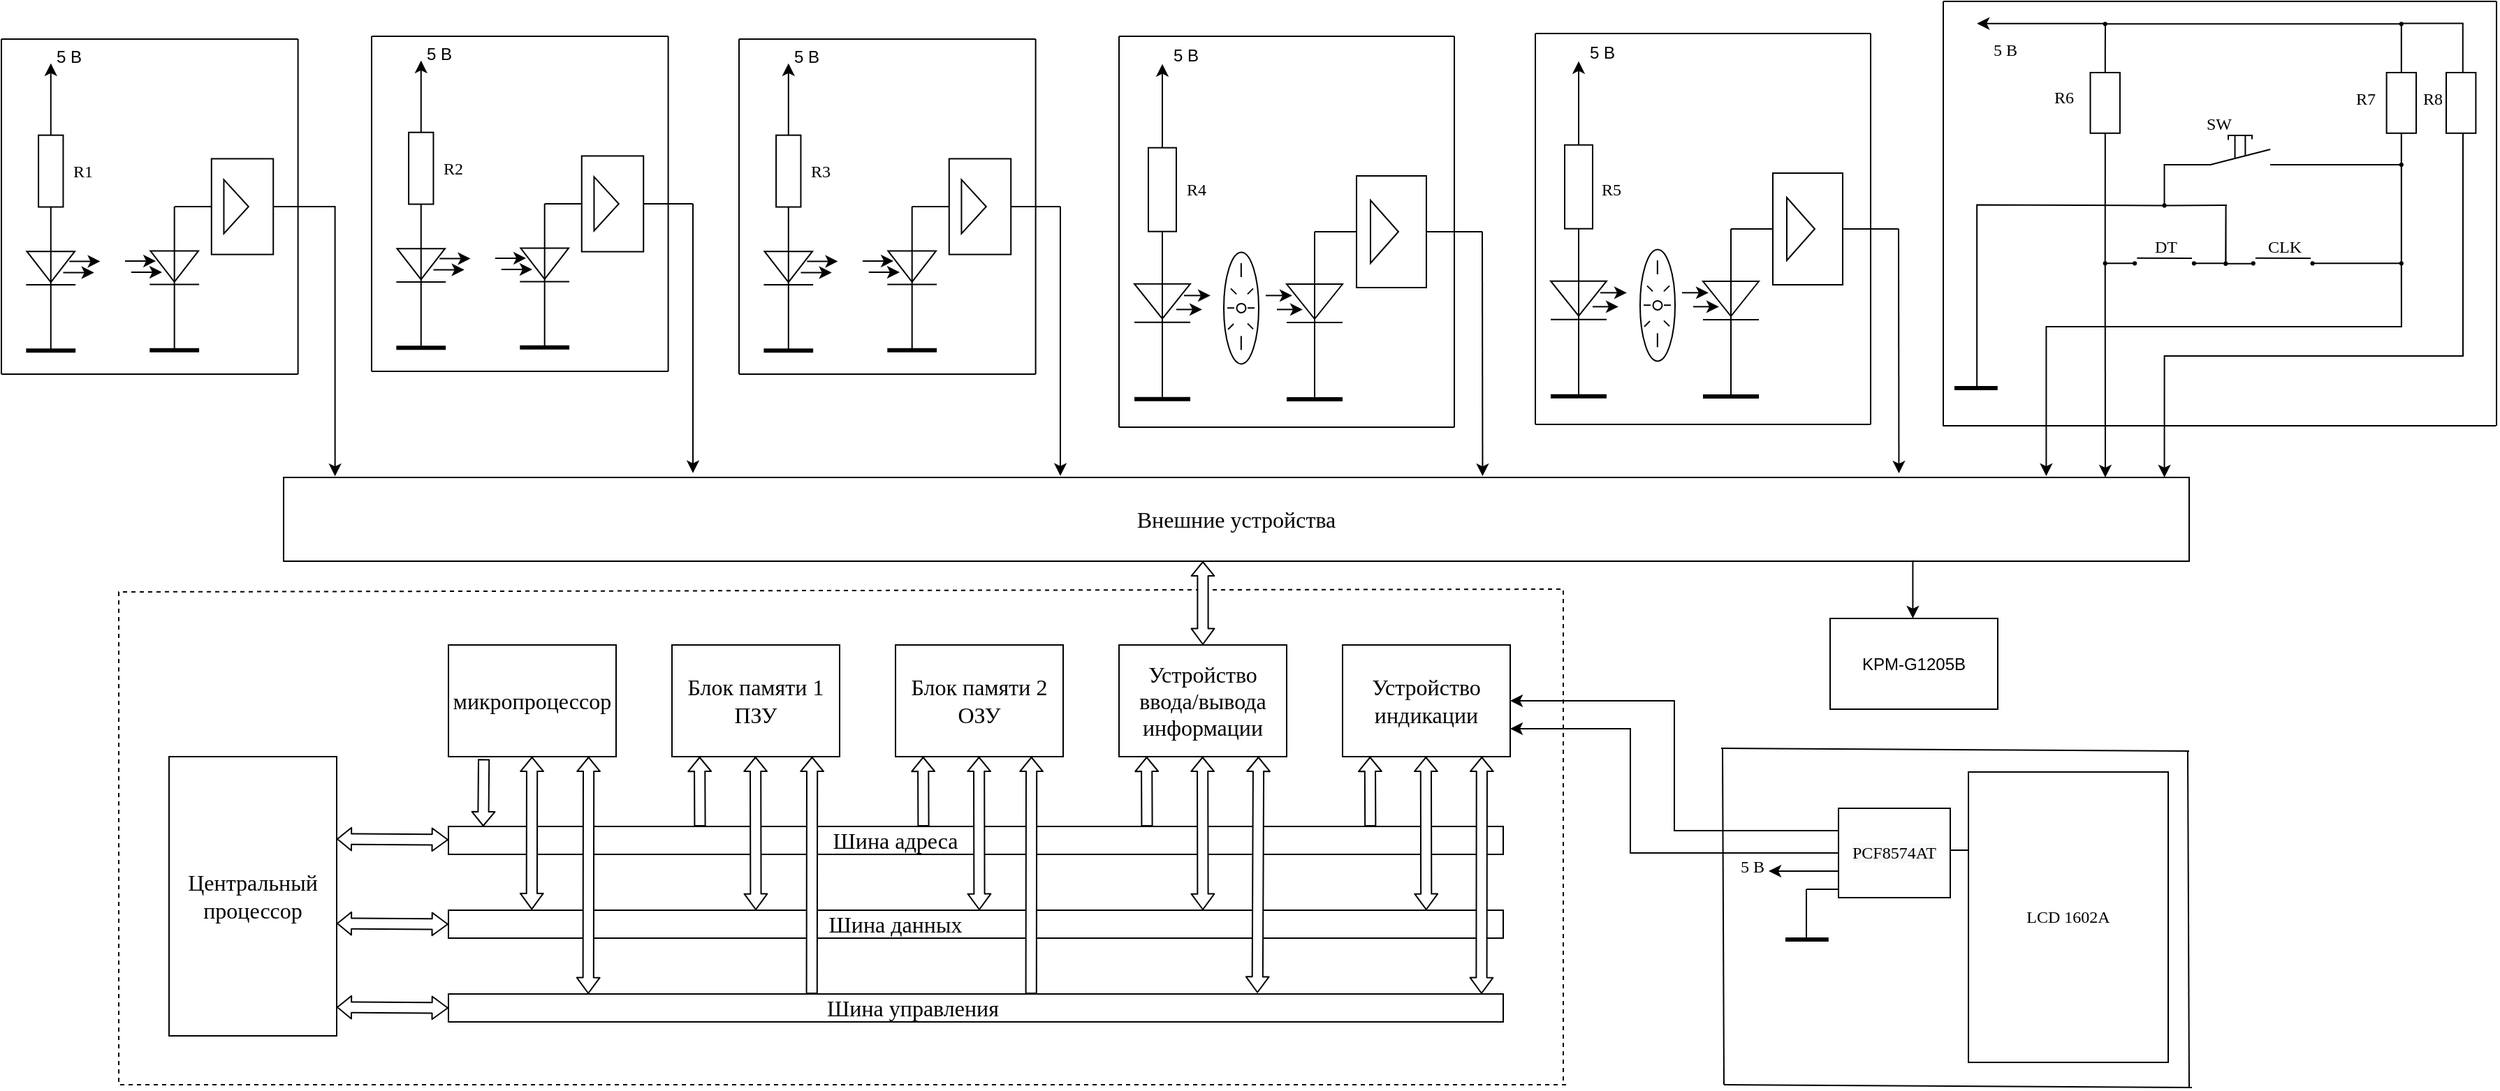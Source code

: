 <mxfile version="13.0.3" type="device"><diagram id="w1MSNSD4WEGvPAoLnZ4k" name="Страница 1"><mxGraphModel dx="1837" dy="-263" grid="1" gridSize="1" guides="1" tooltips="1" connect="1" arrows="1" fold="1" page="0" pageScale="1" pageWidth="827" pageHeight="1169" math="0" shadow="0"><root><mxCell id="0"/><mxCell id="1" parent="0"/><mxCell id="3kRas13h3REH8e9GYJUJ-203" value="" style="endArrow=none;html=1;" parent="1" edge="1"><mxGeometry width="50" height="50" relative="1" as="geometry"><mxPoint x="-267" y="1347" as="sourcePoint"/><mxPoint x="-168" y="1347" as="targetPoint"/></mxGeometry></mxCell><mxCell id="LXFJL7rkcSTvC8Y97GI4-165" value="" style="endArrow=none;dashed=1;html=1;fillColor=#ffffff;rounded=0;" parent="1" edge="1"><mxGeometry width="50" height="50" relative="1" as="geometry"><mxPoint x="-472" y="1512" as="sourcePoint"/><mxPoint x="-470" y="1515" as="targetPoint"/><Array as="points"><mxPoint x="-472" y="1160"/><mxPoint x="-1506" y="1162"/><mxPoint x="-1506" y="1515"/></Array></mxGeometry></mxCell><mxCell id="LXFJL7rkcSTvC8Y97GI4-166" value="&lt;font style=&quot;font-size: 16px&quot; face=&quot;Times New Roman&quot;&gt;Центральный процессор&lt;/font&gt;" style="rounded=0;whiteSpace=wrap;html=1;" parent="1" vertex="1"><mxGeometry x="-1470" y="1280" width="120" height="200" as="geometry"/></mxCell><mxCell id="LXFJL7rkcSTvC8Y97GI4-167" value="&lt;font style=&quot;font-size: 16px&quot; face=&quot;Times New Roman&quot;&gt;микропроцессор&lt;/font&gt;" style="rounded=0;whiteSpace=wrap;html=1;" parent="1" vertex="1"><mxGeometry x="-1270" y="1200" width="120" height="80" as="geometry"/></mxCell><mxCell id="LXFJL7rkcSTvC8Y97GI4-168" value="&lt;font style=&quot;font-size: 16px&quot; face=&quot;Times New Roman&quot;&gt;Блок памяти 1&lt;br&gt;ПЗУ&lt;/font&gt;" style="rounded=0;whiteSpace=wrap;html=1;" parent="1" vertex="1"><mxGeometry x="-1110" y="1200" width="120" height="80" as="geometry"/></mxCell><mxCell id="LXFJL7rkcSTvC8Y97GI4-169" value="&lt;font style=&quot;font-size: 16px&quot; face=&quot;Times New Roman&quot;&gt;Блок памяти 2&lt;br&gt;ОЗУ&lt;/font&gt;" style="rounded=0;whiteSpace=wrap;html=1;" parent="1" vertex="1"><mxGeometry x="-950" y="1200" width="120" height="80" as="geometry"/></mxCell><mxCell id="LXFJL7rkcSTvC8Y97GI4-170" value="&lt;font style=&quot;font-size: 16px&quot; face=&quot;Times New Roman&quot;&gt;Устройство ввода/вывода информации&lt;/font&gt;" style="rounded=0;whiteSpace=wrap;html=1;" parent="1" vertex="1"><mxGeometry x="-790" y="1200" width="120" height="80" as="geometry"/></mxCell><mxCell id="LXFJL7rkcSTvC8Y97GI4-171" value="" style="rounded=0;whiteSpace=wrap;html=1;" parent="1" vertex="1"><mxGeometry x="-1270" y="1330" width="755" height="20" as="geometry"/></mxCell><mxCell id="LXFJL7rkcSTvC8Y97GI4-172" value="" style="rounded=0;whiteSpace=wrap;html=1;" parent="1" vertex="1"><mxGeometry x="-1270" y="1390" width="755" height="20" as="geometry"/></mxCell><mxCell id="LXFJL7rkcSTvC8Y97GI4-173" value="" style="rounded=0;whiteSpace=wrap;html=1;" parent="1" vertex="1"><mxGeometry x="-1270" y="1450" width="755" height="20" as="geometry"/></mxCell><mxCell id="LXFJL7rkcSTvC8Y97GI4-174" value="" style="shape=flexArrow;endArrow=classic;html=1;entryX=0.033;entryY=0;entryDx=0;entryDy=0;entryPerimeter=0;endWidth=7.81;endSize=3.01;width=7.6;fillColor=#FFFFFF;exitX=0.211;exitY=1.021;exitDx=0;exitDy=0;exitPerimeter=0;" parent="1" source="LXFJL7rkcSTvC8Y97GI4-167" target="LXFJL7rkcSTvC8Y97GI4-171" edge="1"><mxGeometry width="50" height="50" relative="1" as="geometry"><mxPoint x="-1250.0" y="1280" as="sourcePoint"/><mxPoint x="-1190" y="1280" as="targetPoint"/></mxGeometry></mxCell><mxCell id="LXFJL7rkcSTvC8Y97GI4-175" value="" style="shape=flexArrow;endArrow=classic;html=1;entryX=0.033;entryY=0;entryDx=0;entryDy=0;entryPerimeter=0;endWidth=7.81;endSize=3.01;width=7.6;fillColor=#FFFFFF;" parent="1" edge="1"><mxGeometry width="50" height="50" relative="1" as="geometry"><mxPoint x="-1090" y="1330" as="sourcePoint"/><mxPoint x="-1090.2" y="1280" as="targetPoint"/></mxGeometry></mxCell><mxCell id="LXFJL7rkcSTvC8Y97GI4-176" value="" style="shape=flexArrow;endArrow=classic;html=1;entryX=0.033;entryY=0;entryDx=0;entryDy=0;entryPerimeter=0;endWidth=7.81;endSize=3.01;width=7.6;exitX=0.3;exitY=0;exitDx=0;exitDy=0;exitPerimeter=0;fillColor=#FFFFFF;" parent="1" edge="1"><mxGeometry width="50" height="50" relative="1" as="geometry"><mxPoint x="-930" y="1330" as="sourcePoint"/><mxPoint x="-930.2" y="1280" as="targetPoint"/></mxGeometry></mxCell><mxCell id="LXFJL7rkcSTvC8Y97GI4-177" value="" style="shape=flexArrow;endArrow=classic;html=1;entryX=0.033;entryY=0;entryDx=0;entryDy=0;entryPerimeter=0;endWidth=7.81;endSize=3.01;width=7.6;exitX=0.3;exitY=0;exitDx=0;exitDy=0;exitPerimeter=0;fillColor=#ffffff;" parent="1" edge="1"><mxGeometry width="50" height="50" relative="1" as="geometry"><mxPoint x="-770" y="1330" as="sourcePoint"/><mxPoint x="-770.2" y="1280" as="targetPoint"/></mxGeometry></mxCell><mxCell id="LXFJL7rkcSTvC8Y97GI4-178" value="" style="shape=flexArrow;endArrow=classic;html=1;entryX=0.033;entryY=0;entryDx=0;entryDy=0;entryPerimeter=0;endWidth=7.81;endSize=3.01;width=7.6;exitX=0.079;exitY=-0.017;exitDx=0;exitDy=0;exitPerimeter=0;startArrow=block;startWidth=7.81;startSize=3.398;fillColor=#ffffff;" parent="1" source="LXFJL7rkcSTvC8Y97GI4-172" edge="1"><mxGeometry width="50" height="50" relative="1" as="geometry"><mxPoint x="-1210" y="1330" as="sourcePoint"/><mxPoint x="-1210.2" y="1280" as="targetPoint"/></mxGeometry></mxCell><mxCell id="LXFJL7rkcSTvC8Y97GI4-179" value="" style="shape=flexArrow;endArrow=classic;html=1;entryX=0.033;entryY=0;entryDx=0;entryDy=0;entryPerimeter=0;endWidth=7.81;endSize=3.01;width=7.6;exitX=0.1;exitY=0;exitDx=0;exitDy=0;exitPerimeter=0;startArrow=block;startWidth=7.81;startSize=3.398;fillColor=#ffffff;" parent="1" edge="1"><mxGeometry width="50" height="50" relative="1" as="geometry"><mxPoint x="-1050.0" y="1390" as="sourcePoint"/><mxPoint x="-1050.2" y="1280" as="targetPoint"/></mxGeometry></mxCell><mxCell id="LXFJL7rkcSTvC8Y97GI4-180" value="" style="shape=flexArrow;endArrow=classic;html=1;entryX=0.033;entryY=0;entryDx=0;entryDy=0;entryPerimeter=0;endWidth=7.81;endSize=3.01;width=7.6;exitX=0.1;exitY=0;exitDx=0;exitDy=0;exitPerimeter=0;startArrow=block;startWidth=7.81;startSize=3.398;fillColor=#ffffff;" parent="1" edge="1"><mxGeometry width="50" height="50" relative="1" as="geometry"><mxPoint x="-890" y="1390" as="sourcePoint"/><mxPoint x="-890.2" y="1280" as="targetPoint"/></mxGeometry></mxCell><mxCell id="LXFJL7rkcSTvC8Y97GI4-181" value="" style="shape=flexArrow;endArrow=classic;html=1;entryX=0.033;entryY=0;entryDx=0;entryDy=0;entryPerimeter=0;endWidth=7.81;endSize=3.01;width=7.6;exitX=0.1;exitY=0;exitDx=0;exitDy=0;exitPerimeter=0;startArrow=block;startWidth=7.81;startSize=3.398;fillColor=#ffffff;" parent="1" edge="1"><mxGeometry width="50" height="50" relative="1" as="geometry"><mxPoint x="-730" y="1390" as="sourcePoint"/><mxPoint x="-730.2" y="1280" as="targetPoint"/></mxGeometry></mxCell><mxCell id="LXFJL7rkcSTvC8Y97GI4-182" value="" style="shape=flexArrow;endArrow=classic;html=1;entryX=0.033;entryY=0;entryDx=0;entryDy=0;entryPerimeter=0;endWidth=7.81;endSize=3.01;width=7.6;startArrow=block;startWidth=7.81;startSize=3.398;fillColor=#ffffff;exitX=0.767;exitY=-0.031;exitDx=0;exitDy=0;exitPerimeter=0;" parent="1" source="LXFJL7rkcSTvC8Y97GI4-173" edge="1"><mxGeometry width="50" height="50" relative="1" as="geometry"><mxPoint x="-690" y="1445" as="sourcePoint"/><mxPoint x="-690.2" y="1280" as="targetPoint"/></mxGeometry></mxCell><mxCell id="LXFJL7rkcSTvC8Y97GI4-183" value="" style="shape=flexArrow;endArrow=classic;html=1;entryX=0.033;entryY=0;entryDx=0;entryDy=0;entryPerimeter=0;endWidth=7.81;endSize=3.01;width=7.6;exitX=0.966;exitY=0;exitDx=0;exitDy=0;exitPerimeter=0;startArrow=block;startWidth=7.81;startSize=3.398;fillColor=#ffffff;" parent="1" edge="1"><mxGeometry width="50" height="50" relative="1" as="geometry"><mxPoint x="-1169.9" y="1450" as="sourcePoint"/><mxPoint x="-1169.7" y="1280" as="targetPoint"/></mxGeometry></mxCell><mxCell id="LXFJL7rkcSTvC8Y97GI4-184" value="" style="shape=flexArrow;endArrow=classic;html=1;entryX=0.033;entryY=0;entryDx=0;entryDy=0;entryPerimeter=0;endWidth=7.81;endSize=3.01;width=7.6;exitX=0.966;exitY=0;exitDx=0;exitDy=0;exitPerimeter=0;startArrow=none;startWidth=7.81;startSize=3.398;startFill=0;fillColor=#ffffff;" parent="1" edge="1"><mxGeometry width="50" height="50" relative="1" as="geometry"><mxPoint x="-1009.9" y="1450" as="sourcePoint"/><mxPoint x="-1009.7" y="1280" as="targetPoint"/></mxGeometry></mxCell><mxCell id="LXFJL7rkcSTvC8Y97GI4-185" value="" style="shape=flexArrow;endArrow=classic;html=1;endWidth=7.81;endSize=3.01;width=7.6;startArrow=block;startWidth=7.81;startSize=3.398;fillColor=#ffffff;" parent="1" edge="1"><mxGeometry width="50" height="50" relative="1" as="geometry"><mxPoint x="-1270.0" y="1339.5" as="sourcePoint"/><mxPoint x="-1350.0" y="1339" as="targetPoint"/></mxGeometry></mxCell><mxCell id="LXFJL7rkcSTvC8Y97GI4-186" value="" style="shape=flexArrow;endArrow=classic;html=1;endWidth=7.81;endSize=3.01;width=7.6;startArrow=block;startWidth=7.81;startSize=3.398;fillColor=#ffffff;" parent="1" edge="1"><mxGeometry width="50" height="50" relative="1" as="geometry"><mxPoint x="-1270.0" y="1400" as="sourcePoint"/><mxPoint x="-1350.0" y="1399.5" as="targetPoint"/></mxGeometry></mxCell><mxCell id="LXFJL7rkcSTvC8Y97GI4-187" value="" style="shape=flexArrow;endArrow=classic;html=1;endWidth=7.81;endSize=3.01;width=7.6;startArrow=block;startWidth=7.81;startSize=3.398;fillColor=#ffffff;" parent="1" edge="1"><mxGeometry width="50" height="50" relative="1" as="geometry"><mxPoint x="-1270.0" y="1460" as="sourcePoint"/><mxPoint x="-1350.0" y="1459.5" as="targetPoint"/></mxGeometry></mxCell><mxCell id="LXFJL7rkcSTvC8Y97GI4-188" value="" style="shape=flexArrow;endArrow=classic;html=1;endWidth=7.81;endSize=3.01;width=7.6;exitX=0.1;exitY=0;exitDx=0;exitDy=0;exitPerimeter=0;startArrow=block;startWidth=7.81;startSize=3.398;fillColor=#ffffff;" parent="1" edge="1"><mxGeometry width="50" height="50" relative="1" as="geometry"><mxPoint x="-730" y="1200" as="sourcePoint"/><mxPoint x="-730" y="1140" as="targetPoint"/></mxGeometry></mxCell><mxCell id="LXFJL7rkcSTvC8Y97GI4-189" value="&lt;font style=&quot;font-size: 16px&quot; face=&quot;Times New Roman&quot;&gt;Внешние устройства&lt;/font&gt;" style="rounded=0;whiteSpace=wrap;html=1;" parent="1" vertex="1"><mxGeometry x="-1388" y="1080" width="1364" height="60" as="geometry"/></mxCell><mxCell id="LXFJL7rkcSTvC8Y97GI4-190" value="" style="shape=flexArrow;endArrow=classic;html=1;entryX=0.033;entryY=0;entryDx=0;entryDy=0;entryPerimeter=0;endWidth=7.81;endSize=3.01;width=7.6;exitX=0.966;exitY=0;exitDx=0;exitDy=0;exitPerimeter=0;startArrow=none;startWidth=7.81;startSize=3.398;startFill=0;fillColor=#ffffff;" parent="1" edge="1"><mxGeometry width="50" height="50" relative="1" as="geometry"><mxPoint x="-852.9" y="1450" as="sourcePoint"/><mxPoint x="-852.7" y="1280" as="targetPoint"/></mxGeometry></mxCell><mxCell id="LXFJL7rkcSTvC8Y97GI4-194" value="&lt;font style=&quot;font-size: 16px&quot; face=&quot;Times New Roman&quot;&gt;Устройство индикации&lt;/font&gt;" style="rounded=0;whiteSpace=wrap;html=1;" parent="1" vertex="1"><mxGeometry x="-630" y="1200" width="120" height="80" as="geometry"/></mxCell><mxCell id="LXFJL7rkcSTvC8Y97GI4-195" value="" style="shape=flexArrow;endArrow=classic;html=1;entryX=0.033;entryY=0;entryDx=0;entryDy=0;entryPerimeter=0;endWidth=7.81;endSize=3.01;width=7.6;exitX=0.3;exitY=0;exitDx=0;exitDy=0;exitPerimeter=0;fillColor=#ffffff;" parent="1" edge="1"><mxGeometry width="50" height="50" relative="1" as="geometry"><mxPoint x="-610.12" y="1330" as="sourcePoint"/><mxPoint x="-610.32" y="1280" as="targetPoint"/></mxGeometry></mxCell><mxCell id="LXFJL7rkcSTvC8Y97GI4-196" value="" style="shape=flexArrow;endArrow=classic;html=1;entryX=0.033;entryY=0;entryDx=0;entryDy=0;entryPerimeter=0;endWidth=7.81;endSize=3.01;width=7.6;exitX=0.1;exitY=0;exitDx=0;exitDy=0;exitPerimeter=0;startArrow=block;startWidth=7.81;startSize=3.398;fillColor=#ffffff;" parent="1" edge="1"><mxGeometry width="50" height="50" relative="1" as="geometry"><mxPoint x="-570.12" y="1390" as="sourcePoint"/><mxPoint x="-570.32" y="1280" as="targetPoint"/></mxGeometry></mxCell><mxCell id="LXFJL7rkcSTvC8Y97GI4-197" value="" style="shape=flexArrow;endArrow=classic;html=1;entryX=0.033;entryY=0;entryDx=0;entryDy=0;entryPerimeter=0;endWidth=7.81;endSize=3.01;width=7.6;exitX=0.966;exitY=0;exitDx=0;exitDy=0;exitPerimeter=0;startArrow=block;startWidth=7.81;startSize=3.398;fillColor=#ffffff;" parent="1" edge="1"><mxGeometry width="50" height="50" relative="1" as="geometry"><mxPoint x="-530.52" y="1450" as="sourcePoint"/><mxPoint x="-530.32" y="1280" as="targetPoint"/></mxGeometry></mxCell><mxCell id="LXFJL7rkcSTvC8Y97GI4-200" value="&lt;font style=&quot;font-size: 16px&quot; face=&quot;Times New Roman&quot;&gt;Шина адреса&lt;/font&gt;" style="text;html=1;strokeColor=none;fillColor=none;align=center;verticalAlign=middle;whiteSpace=wrap;rounded=0;" parent="1" vertex="1"><mxGeometry x="-1000" y="1330" width="100" height="20" as="geometry"/></mxCell><mxCell id="LXFJL7rkcSTvC8Y97GI4-201" value="&lt;font style=&quot;font-size: 16px&quot; face=&quot;Times New Roman&quot;&gt;Шина данных&lt;/font&gt;" style="text;html=1;strokeColor=none;fillColor=none;align=center;verticalAlign=middle;whiteSpace=wrap;rounded=0;" parent="1" vertex="1"><mxGeometry x="-1000" y="1390" width="100" height="20" as="geometry"/></mxCell><mxCell id="LXFJL7rkcSTvC8Y97GI4-202" value="&lt;font style=&quot;font-size: 16px&quot; face=&quot;Times New Roman&quot;&gt;Шина управления&lt;/font&gt;" style="text;html=1;strokeColor=none;fillColor=none;align=center;verticalAlign=middle;whiteSpace=wrap;rounded=0;" parent="1" vertex="1"><mxGeometry x="-1000" y="1450" width="125" height="20" as="geometry"/></mxCell><mxCell id="3kRas13h3REH8e9GYJUJ-126" value="" style="endArrow=none;html=1;strokeWidth=1;" parent="1" edge="1"><mxGeometry width="50" height="50" relative="1" as="geometry"><mxPoint x="-8.324" y="855.85" as="sourcePoint"/><mxPoint x="34.086" y="844.998" as="targetPoint"/></mxGeometry></mxCell><mxCell id="3kRas13h3REH8e9GYJUJ-127" value="" style="endArrow=none;html=1;rounded=0;strokeWidth=1;" parent="1" source="3kRas13h3REH8e9GYJUJ-138" edge="1"><mxGeometry width="50" height="50" relative="1" as="geometry"><mxPoint x="-175.918" y="1015.308" as="sourcePoint"/><mxPoint x="2.278" y="928.346" as="targetPoint"/><Array as="points"><mxPoint x="2.278" y="884.938"/></Array></mxGeometry></mxCell><mxCell id="3kRas13h3REH8e9GYJUJ-128" value="" style="endArrow=none;html=1;strokeWidth=1;" parent="1" source="3kRas13h3REH8e9GYJUJ-163" edge="1"><mxGeometry width="50" height="50" relative="1" as="geometry"><mxPoint x="-82.542" y="1015.163" as="sourcePoint"/><mxPoint x="-82.542" y="754.713" as="targetPoint"/></mxGeometry></mxCell><mxCell id="3kRas13h3REH8e9GYJUJ-130" value="" style="rounded=0;whiteSpace=wrap;html=1;strokeWidth=1;" parent="1" vertex="1"><mxGeometry x="159.995" y="789.997" width="21.205" height="43.408" as="geometry"/></mxCell><mxCell id="3kRas13h3REH8e9GYJUJ-132" value="" style="endArrow=none;html=1;strokeWidth=1;" parent="1" edge="1"><mxGeometry width="50" height="50" relative="1" as="geometry"><mxPoint x="-61.337" y="922.92" as="sourcePoint"/><mxPoint x="-22" y="923" as="targetPoint"/></mxGeometry></mxCell><mxCell id="3kRas13h3REH8e9GYJUJ-133" value="" style="endArrow=none;html=1;strokeWidth=1;" parent="1" edge="1"><mxGeometry width="50" height="50" relative="1" as="geometry"><mxPoint x="23.483" y="922.92" as="sourcePoint"/><mxPoint x="63" y="923" as="targetPoint"/></mxGeometry></mxCell><mxCell id="3kRas13h3REH8e9GYJUJ-134" value="" style="ellipse;whiteSpace=wrap;html=1;aspect=fixed;fillColor=#000000;strokeWidth=1;" parent="1" vertex="1"><mxGeometry x="63.242" y="925.633" width="2.103" height="2.103" as="geometry"/></mxCell><mxCell id="3kRas13h3REH8e9GYJUJ-135" value="" style="ellipse;whiteSpace=wrap;html=1;aspect=fixed;fillColor=#000000;strokeWidth=1;" parent="1" vertex="1"><mxGeometry x="20.832" y="925.633" width="2.103" height="2.103" as="geometry"/></mxCell><mxCell id="Yixiqj9k74uknQNRkM6i-8" style="edgeStyle=orthogonalEdgeStyle;rounded=0;orthogonalLoop=1;jettySize=auto;html=1;endArrow=none;endFill=0;" edge="1" parent="1" source="3kRas13h3REH8e9GYJUJ-136"><mxGeometry relative="1" as="geometry"><mxPoint x="-5.0" y="926.685" as="targetPoint"/></mxGeometry></mxCell><mxCell id="3kRas13h3REH8e9GYJUJ-136" value="" style="ellipse;whiteSpace=wrap;html=1;aspect=fixed;fillColor=#000000;strokeWidth=1;" parent="1" vertex="1"><mxGeometry x="-21.577" y="925.633" width="2.103" height="2.103" as="geometry"/></mxCell><mxCell id="3kRas13h3REH8e9GYJUJ-140" value="" style="ellipse;whiteSpace=wrap;html=1;aspect=fixed;fillColor=#000000;strokeWidth=1;" parent="1" vertex="1"><mxGeometry x="-63.987" y="925.633" width="2.103" height="2.103" as="geometry"/></mxCell><mxCell id="Yixiqj9k74uknQNRkM6i-5" style="edgeStyle=orthogonalEdgeStyle;rounded=0;orthogonalLoop=1;jettySize=auto;html=1;endArrow=none;endFill=0;" edge="1" parent="1" source="3kRas13h3REH8e9GYJUJ-142"><mxGeometry relative="1" as="geometry"><mxPoint x="-68" y="926.685" as="targetPoint"/></mxGeometry></mxCell><mxCell id="3kRas13h3REH8e9GYJUJ-142" value="" style="ellipse;whiteSpace=wrap;html=1;aspect=fixed;fillColor=#000000;strokeWidth=1;" parent="1" vertex="1"><mxGeometry x="-85.192" y="925.633" width="2.103" height="2.103" as="geometry"/></mxCell><mxCell id="3kRas13h3REH8e9GYJUJ-143" value="" style="endArrow=none;html=1;strokeWidth=1;startArrow=classic;startFill=1;exitX=0.956;exitY=0;exitDx=0;exitDy=0;exitPerimeter=0;" parent="1" source="LXFJL7rkcSTvC8Y97GI4-189" target="3kRas13h3REH8e9GYJUJ-142" edge="1"><mxGeometry width="50" height="50" relative="1" as="geometry"><mxPoint x="-84" y="1076" as="sourcePoint"/><mxPoint x="-82.542" y="754.713" as="targetPoint"/></mxGeometry></mxCell><mxCell id="3kRas13h3REH8e9GYJUJ-144" value="" style="ellipse;whiteSpace=wrap;html=1;aspect=fixed;fillColor=#000000;strokeWidth=1;" parent="1" vertex="1"><mxGeometry x="126.857" y="925.633" width="2.103" height="2.103" as="geometry"/></mxCell><mxCell id="3kRas13h3REH8e9GYJUJ-145" value="" style="edgeStyle=orthogonalEdgeStyle;rounded=0;orthogonalLoop=1;jettySize=auto;html=1;entryX=0;entryY=0.5;entryDx=0;entryDy=0;endArrow=none;endFill=0;strokeWidth=1;" parent="1" source="3kRas13h3REH8e9GYJUJ-134" target="3kRas13h3REH8e9GYJUJ-144" edge="1"><mxGeometry relative="1" as="geometry"><mxPoint x="106.134" y="927.408" as="targetPoint"/><Array as="points"><mxPoint x="96" y="927"/><mxPoint x="127" y="927"/></Array></mxGeometry></mxCell><mxCell id="3kRas13h3REH8e9GYJUJ-146" style="edgeStyle=orthogonalEdgeStyle;rounded=0;orthogonalLoop=1;jettySize=auto;html=1;endArrow=none;endFill=0;strokeWidth=1;" parent="1" source="3kRas13h3REH8e9GYJUJ-175" target="3kRas13h3REH8e9GYJUJ-144" edge="1"><mxGeometry relative="1" as="geometry"><mxPoint x="-124.787" y="1015.032" as="targetPoint"/><mxPoint x="129.672" y="819.826" as="sourcePoint"/><Array as="points"/></mxGeometry></mxCell><mxCell id="3kRas13h3REH8e9GYJUJ-148" style="edgeStyle=orthogonalEdgeStyle;rounded=0;orthogonalLoop=1;jettySize=auto;html=1;endArrow=none;endFill=0;strokeWidth=1;" parent="1" source="3kRas13h3REH8e9GYJUJ-129" target="3kRas13h3REH8e9GYJUJ-147" edge="1"><mxGeometry relative="1" as="geometry"><mxPoint x="129.508" y="754.713" as="targetPoint"/><mxPoint x="129.508" y="776.417" as="sourcePoint"/></mxGeometry></mxCell><mxCell id="3kRas13h3REH8e9GYJUJ-150" style="edgeStyle=orthogonalEdgeStyle;rounded=0;orthogonalLoop=1;jettySize=auto;html=1;endArrow=classic;endFill=1;strokeWidth=1;entryX=0.987;entryY=-0.001;entryDx=0;entryDy=0;entryPerimeter=0;" parent="1" source="3kRas13h3REH8e9GYJUJ-130" target="LXFJL7rkcSTvC8Y97GI4-189" edge="1"><mxGeometry relative="1" as="geometry"><mxPoint x="-42" y="1078" as="targetPoint"/><mxPoint x="172.082" y="819.826" as="sourcePoint"/><Array as="points"><mxPoint x="172" y="993"/><mxPoint x="-42" y="993"/></Array></mxGeometry></mxCell><mxCell id="3kRas13h3REH8e9GYJUJ-154" style="edgeStyle=orthogonalEdgeStyle;rounded=0;orthogonalLoop=1;jettySize=auto;html=1;endArrow=classic;endFill=1;strokeWidth=1;entryX=0.925;entryY=-0.017;entryDx=0;entryDy=0;entryPerimeter=0;" parent="1" source="3kRas13h3REH8e9GYJUJ-144" target="LXFJL7rkcSTvC8Y97GI4-189" edge="1"><mxGeometry relative="1" as="geometry"><mxPoint x="-126.55" y="1012.45" as="targetPoint"/><mxPoint x="129.508" y="931.059" as="sourcePoint"/><Array as="points"><mxPoint x="128" y="972"/><mxPoint x="-126" y="972"/></Array></mxGeometry></mxCell><mxCell id="3kRas13h3REH8e9GYJUJ-156" style="edgeStyle=orthogonalEdgeStyle;rounded=0;orthogonalLoop=1;jettySize=auto;html=1;endArrow=none;endFill=0;strokeWidth=1;" parent="1" source="3kRas13h3REH8e9GYJUJ-155" edge="1"><mxGeometry relative="1" as="geometry"><Array as="points"><mxPoint x="-42" y="856"/></Array><mxPoint x="-8" y="856" as="targetPoint"/></mxGeometry></mxCell><mxCell id="3kRas13h3REH8e9GYJUJ-161" style="edgeStyle=orthogonalEdgeStyle;rounded=0;orthogonalLoop=1;jettySize=auto;html=1;entryX=0.5;entryY=0;entryDx=0;entryDy=0;endArrow=none;endFill=0;strokeWidth=1;" parent="1" source="3kRas13h3REH8e9GYJUJ-162" target="3kRas13h3REH8e9GYJUJ-142" edge="1"><mxGeometry relative="1" as="geometry"><Array as="points"><mxPoint x="-85" y="852"/><mxPoint x="-85" y="852"/></Array></mxGeometry></mxCell><mxCell id="3kRas13h3REH8e9GYJUJ-162" value="" style="rounded=0;whiteSpace=wrap;html=1;strokeWidth=1;" parent="1" vertex="1"><mxGeometry x="-94.743" y="789.997" width="21.205" height="43.408" as="geometry"/></mxCell><mxCell id="3kRas13h3REH8e9GYJUJ-163" value="" style="ellipse;whiteSpace=wrap;html=1;aspect=fixed;fillColor=#000000;strokeWidth=1;" parent="1" vertex="1"><mxGeometry x="-85.192" y="754.1" width="2.103" height="2.103" as="geometry"/></mxCell><mxCell id="3kRas13h3REH8e9GYJUJ-164" style="edgeStyle=orthogonalEdgeStyle;rounded=0;orthogonalLoop=1;jettySize=auto;html=1;endArrow=none;endFill=0;strokeWidth=1;" parent="1" source="3kRas13h3REH8e9GYJUJ-162" edge="1"><mxGeometry relative="1" as="geometry"><mxPoint x="-86" y="755" as="targetPoint"/><Array as="points"><mxPoint x="-84" y="774"/><mxPoint x="-84" y="755"/></Array></mxGeometry></mxCell><mxCell id="3kRas13h3REH8e9GYJUJ-165" style="edgeStyle=orthogonalEdgeStyle;rounded=0;orthogonalLoop=1;jettySize=auto;html=1;endArrow=none;endFill=0;strokeWidth=1;" parent="1" source="3kRas13h3REH8e9GYJUJ-147" target="3kRas13h3REH8e9GYJUJ-163" edge="1"><mxGeometry relative="1" as="geometry"><mxPoint x="-167.437" y="1015.086" as="targetPoint"/><mxPoint x="171.842" y="776.417" as="sourcePoint"/><Array as="points"><mxPoint x="-84" y="755"/></Array></mxGeometry></mxCell><mxCell id="3kRas13h3REH8e9GYJUJ-166" value="&lt;font face=&quot;Times New Roman&quot; style=&quot;font-size: 12px&quot;&gt;SW&lt;/font&gt;" style="text;html=1;strokeColor=none;fillColor=none;align=center;verticalAlign=middle;whiteSpace=wrap;rounded=0;strokeWidth=1;" parent="1" vertex="1"><mxGeometry x="-12.998" y="822.0" width="21.205" height="10.852" as="geometry"/></mxCell><mxCell id="3kRas13h3REH8e9GYJUJ-167" value="&lt;font face=&quot;Times New Roman&quot; style=&quot;font-size: 12px&quot;&gt;CLK&lt;/font&gt;" style="text;html=1;strokeColor=none;fillColor=none;align=center;verticalAlign=middle;whiteSpace=wrap;rounded=0;strokeWidth=1;" parent="1" vertex="1"><mxGeometry x="34.086" y="909.355" width="21.205" height="10.852" as="geometry"/></mxCell><mxCell id="3kRas13h3REH8e9GYJUJ-168" value="&lt;font face=&quot;Times New Roman&quot; style=&quot;font-size: 12px&quot;&gt;DT&lt;/font&gt;" style="text;html=1;strokeColor=none;fillColor=none;align=center;verticalAlign=middle;whiteSpace=wrap;rounded=0;strokeWidth=1;" parent="1" vertex="1"><mxGeometry x="-50.734" y="909.355" width="21.205" height="10.852" as="geometry"/></mxCell><mxCell id="3kRas13h3REH8e9GYJUJ-169" value="&lt;div&gt;&lt;font face=&quot;Times New Roman&quot; style=&quot;font-size: 12px&quot;&gt;R7&lt;/font&gt;&lt;/div&gt;" style="text;html=1;align=center;verticalAlign=middle;resizable=0;points=[];;autosize=1;strokeWidth=1;" parent="1" vertex="1"><mxGeometry x="89.303" y="799.999" width="25" height="19" as="geometry"/></mxCell><mxCell id="3kRas13h3REH8e9GYJUJ-170" value="&lt;div&gt;&lt;font face=&quot;Times New Roman&quot;&gt;R8&lt;/font&gt;&lt;/div&gt;" style="text;html=1;align=center;verticalAlign=middle;resizable=0;points=[];;autosize=1;strokeWidth=1;" parent="1" vertex="1"><mxGeometry x="137.001" y="799.996" width="25" height="19" as="geometry"/></mxCell><mxCell id="3kRas13h3REH8e9GYJUJ-171" value="&lt;div&gt;&lt;font face=&quot;Times New Roman&quot; style=&quot;font-size: 12px&quot;&gt;R6&lt;/font&gt;&lt;/div&gt;" style="text;html=1;align=center;verticalAlign=middle;resizable=0;points=[];;autosize=1;strokeWidth=1;" parent="1" vertex="1"><mxGeometry x="-126.003" y="798.999" width="25" height="19" as="geometry"/></mxCell><mxCell id="3kRas13h3REH8e9GYJUJ-176" style="edgeStyle=orthogonalEdgeStyle;rounded=0;orthogonalLoop=1;jettySize=auto;html=1;endArrow=none;endFill=0;strokeWidth=1;" parent="1" source="3kRas13h3REH8e9GYJUJ-129" target="3kRas13h3REH8e9GYJUJ-175" edge="1"><mxGeometry relative="1" as="geometry"><mxPoint x="150.713" y="1053.145" as="targetPoint"/><mxPoint x="150.713" y="947.338" as="sourcePoint"/><Array as="points"/></mxGeometry></mxCell><mxCell id="3kRas13h3REH8e9GYJUJ-177" value="" style="endArrow=none;html=1;strokeWidth=3;" parent="1" edge="1"><mxGeometry width="50" height="50" relative="1" as="geometry"><mxPoint x="-192" y="1016" as="sourcePoint"/><mxPoint x="-161.108" y="1015.998" as="targetPoint"/></mxGeometry></mxCell><mxCell id="3kRas13h3REH8e9GYJUJ-178" value="" style="endArrow=none;html=1;strokeWidth=1;endFill=0;startArrow=classic;startFill=1;" parent="1" edge="1"><mxGeometry width="50" height="50" relative="1" as="geometry"><mxPoint x="-175.918" y="754.837" as="sourcePoint"/><mxPoint x="-84.087" y="754.837" as="targetPoint"/></mxGeometry></mxCell><mxCell id="3kRas13h3REH8e9GYJUJ-179" value="&lt;font face=&quot;Times New Roman&quot; style=&quot;font-size: 12px&quot;&gt;5 B&lt;/font&gt;" style="text;html=1;align=center;verticalAlign=middle;resizable=0;points=[];;autosize=1;perimeterSpacing=2;strokeWidth=2;" parent="1" vertex="1"><mxGeometry x="-169.918" y="763.512" width="28" height="20" as="geometry"/></mxCell><mxCell id="3kRas13h3REH8e9GYJUJ-147" value="" style="ellipse;whiteSpace=wrap;html=1;aspect=fixed;fillColor=#000000;strokeWidth=1;" parent="1" vertex="1"><mxGeometry x="126.857" y="754.1" width="2.103" height="2.103" as="geometry"/></mxCell><mxCell id="3kRas13h3REH8e9GYJUJ-181" style="edgeStyle=orthogonalEdgeStyle;rounded=0;orthogonalLoop=1;jettySize=auto;html=1;endArrow=none;endFill=0;strokeWidth=1;" parent="1" source="3kRas13h3REH8e9GYJUJ-130" target="3kRas13h3REH8e9GYJUJ-147" edge="1"><mxGeometry relative="1" as="geometry"><mxPoint x="-84.141" y="754.103" as="targetPoint"/><mxPoint x="171.939" y="776.417" as="sourcePoint"/><Array as="points"><mxPoint x="171.918" y="754.713"/></Array></mxGeometry></mxCell><mxCell id="3kRas13h3REH8e9GYJUJ-175" value="" style="ellipse;whiteSpace=wrap;html=1;aspect=fixed;fillColor=#000000;strokeWidth=1;" parent="1" vertex="1"><mxGeometry x="126.857" y="854.997" width="2.103" height="2.103" as="geometry"/></mxCell><mxCell id="3kRas13h3REH8e9GYJUJ-186" style="edgeStyle=orthogonalEdgeStyle;rounded=0;orthogonalLoop=1;jettySize=auto;html=1;endArrow=none;endFill=0;strokeWidth=1;" parent="1" target="3kRas13h3REH8e9GYJUJ-175" edge="1"><mxGeometry relative="1" as="geometry"><mxPoint x="129.508" y="841.53" as="targetPoint"/><mxPoint x="34" y="856" as="sourcePoint"/><Array as="points"><mxPoint x="34" y="856"/><mxPoint x="128" y="856"/></Array></mxGeometry></mxCell><mxCell id="Yixiqj9k74uknQNRkM6i-2" style="edgeStyle=orthogonalEdgeStyle;rounded=0;orthogonalLoop=1;jettySize=auto;html=1;exitX=1;exitY=0.5;exitDx=0;exitDy=0;entryX=0.5;entryY=1;entryDx=0;entryDy=0;endArrow=none;endFill=0;" edge="1" parent="1" source="3kRas13h3REH8e9GYJUJ-138" target="3kRas13h3REH8e9GYJUJ-135"><mxGeometry relative="1" as="geometry"/></mxCell><mxCell id="3kRas13h3REH8e9GYJUJ-138" value="" style="ellipse;whiteSpace=wrap;html=1;aspect=fixed;fillColor=#000000;strokeWidth=1;" parent="1" vertex="1"><mxGeometry x="1.068" y="925.803" width="2.103" height="2.103" as="geometry"/></mxCell><mxCell id="3kRas13h3REH8e9GYJUJ-187" value="" style="endArrow=none;html=1;rounded=0;strokeWidth=1;" parent="1" source="3kRas13h3REH8e9GYJUJ-155" edge="1"><mxGeometry width="50" height="50" relative="1" as="geometry"><mxPoint x="-175.918" y="1015.308" as="sourcePoint"/><mxPoint x="3" y="885" as="targetPoint"/><Array as="points"/></mxGeometry></mxCell><mxCell id="3kRas13h3REH8e9GYJUJ-155" value="" style="ellipse;whiteSpace=wrap;html=1;aspect=fixed;fillColor=#000000;strokeWidth=1;" parent="1" vertex="1"><mxGeometry x="-42.782" y="884.165" width="2.103" height="2.103" as="geometry"/></mxCell><mxCell id="3kRas13h3REH8e9GYJUJ-191" value="" style="endArrow=none;html=1;rounded=0;strokeWidth=1;" parent="1" target="3kRas13h3REH8e9GYJUJ-155" edge="1"><mxGeometry width="50" height="50" relative="1" as="geometry"><mxPoint x="-175.918" y="1015.308" as="sourcePoint"/><mxPoint x="2" y="886" as="targetPoint"/><Array as="points"><mxPoint x="-175.918" y="884.789"/></Array></mxGeometry></mxCell><mxCell id="3kRas13h3REH8e9GYJUJ-192" value="" style="group" parent="1" vertex="1" connectable="0"><mxGeometry x="3.999" y="834.996" width="16.964" height="16.821" as="geometry"/></mxCell><mxCell id="3kRas13h3REH8e9GYJUJ-158" value="" style="endArrow=none;html=1;strokeWidth=1;" parent="3kRas13h3REH8e9GYJUJ-192" edge="1"><mxGeometry width="50" height="50" relative="1" as="geometry"><mxPoint x="12.193" y="14.922" as="sourcePoint"/><mxPoint x="12.193" as="targetPoint"/></mxGeometry></mxCell><mxCell id="3kRas13h3REH8e9GYJUJ-159" value="" style="endArrow=none;html=1;strokeWidth=1;" parent="3kRas13h3REH8e9GYJUJ-192" edge="1"><mxGeometry width="50" height="50" relative="1" as="geometry"><mxPoint x="4.771" y="16.821" as="sourcePoint"/><mxPoint x="4.771" as="targetPoint"/></mxGeometry></mxCell><mxCell id="3kRas13h3REH8e9GYJUJ-160" value="" style="endArrow=none;html=1;rounded=0;strokeWidth=1;" parent="3kRas13h3REH8e9GYJUJ-192" edge="1"><mxGeometry width="50" height="50" relative="1" as="geometry"><mxPoint y="3.256" as="sourcePoint"/><mxPoint x="16.964" y="2.713" as="targetPoint"/><Array as="points"><mxPoint/><mxPoint x="16.964"/></Array></mxGeometry></mxCell><mxCell id="3kRas13h3REH8e9GYJUJ-129" value="" style="rounded=0;whiteSpace=wrap;html=1;strokeWidth=1;" parent="1" vertex="1"><mxGeometry x="117.306" y="789.994" width="21.205" height="43.408" as="geometry"/></mxCell><mxCell id="3kRas13h3REH8e9GYJUJ-193" value="" style="endArrow=none;html=1;" parent="1" edge="1"><mxGeometry width="50" height="50" relative="1" as="geometry"><mxPoint x="-200" y="1043" as="sourcePoint"/><mxPoint x="-200" y="739" as="targetPoint"/></mxGeometry></mxCell><mxCell id="3kRas13h3REH8e9GYJUJ-194" value="" style="endArrow=none;html=1;" parent="1" edge="1"><mxGeometry width="50" height="50" relative="1" as="geometry"><mxPoint x="-200" y="739" as="sourcePoint"/><mxPoint x="196" y="739" as="targetPoint"/></mxGeometry></mxCell><mxCell id="3kRas13h3REH8e9GYJUJ-195" value="" style="endArrow=none;html=1;" parent="1" edge="1"><mxGeometry width="50" height="50" relative="1" as="geometry"><mxPoint x="196" y="1043" as="sourcePoint"/><mxPoint x="196" y="739" as="targetPoint"/></mxGeometry></mxCell><mxCell id="3kRas13h3REH8e9GYJUJ-196" value="" style="endArrow=none;html=1;" parent="1" edge="1"><mxGeometry width="50" height="50" relative="1" as="geometry"><mxPoint x="-200.4" y="1043" as="sourcePoint"/><mxPoint x="195.6" y="1043" as="targetPoint"/></mxGeometry></mxCell><mxCell id="3kRas13h3REH8e9GYJUJ-200" value="&lt;font face=&quot;Times New Roman&quot;&gt;LCD 1602A&lt;/font&gt;" style="rounded=0;whiteSpace=wrap;html=1;" parent="1" vertex="1"><mxGeometry x="-182" y="1291" width="143" height="208" as="geometry"/></mxCell><mxCell id="3kRas13h3REH8e9GYJUJ-206" value="" style="endArrow=none;html=1;exitX=1;exitY=0.75;exitDx=0;exitDy=0;startArrow=classic;startFill=1;rounded=0;" parent="1" target="3kRas13h3REH8e9GYJUJ-201" edge="1" source="LXFJL7rkcSTvC8Y97GI4-194"><mxGeometry width="50" height="50" relative="1" as="geometry"><mxPoint x="-510" y="1229.32" as="sourcePoint"/><mxPoint x="-176" y="1229" as="targetPoint"/><Array as="points"><mxPoint x="-424" y="1260"/><mxPoint x="-424" y="1349"/></Array></mxGeometry></mxCell><mxCell id="3kRas13h3REH8e9GYJUJ-207" value="" style="endArrow=none;html=1;startArrow=classic;startFill=1;" parent="1" edge="1"><mxGeometry width="50" height="50" relative="1" as="geometry"><mxPoint x="-325" y="1362" as="sourcePoint"/><mxPoint x="-274" y="1362" as="targetPoint"/></mxGeometry></mxCell><mxCell id="3kRas13h3REH8e9GYJUJ-208" value="" style="endArrow=none;html=1;strokeWidth=3;" parent="1" edge="1"><mxGeometry width="50" height="50" relative="1" as="geometry"><mxPoint x="-313" y="1411" as="sourcePoint"/><mxPoint x="-282.108" y="1410.998" as="targetPoint"/></mxGeometry></mxCell><mxCell id="3kRas13h3REH8e9GYJUJ-210" value="&lt;font face=&quot;Times New Roman&quot; style=&quot;font-size: 12px&quot;&gt;5 B&lt;/font&gt;" style="text;html=1;align=center;verticalAlign=middle;resizable=0;points=[];;autosize=1;perimeterSpacing=2;strokeWidth=2;" parent="1" vertex="1"><mxGeometry x="-351" y="1349" width="28" height="20" as="geometry"/></mxCell><mxCell id="3kRas13h3REH8e9GYJUJ-211" value="" style="endArrow=none;html=1;" parent="1" edge="1"><mxGeometry width="50" height="50" relative="1" as="geometry"><mxPoint x="-357" y="1515" as="sourcePoint"/><mxPoint x="-358" y="1274" as="targetPoint"/></mxGeometry></mxCell><mxCell id="3kRas13h3REH8e9GYJUJ-212" value="" style="endArrow=none;html=1;" parent="1" edge="1"><mxGeometry width="50" height="50" relative="1" as="geometry"><mxPoint x="-359" y="1274" as="sourcePoint"/><mxPoint x="-24" y="1276" as="targetPoint"/></mxGeometry></mxCell><mxCell id="3kRas13h3REH8e9GYJUJ-213" value="" style="endArrow=none;html=1;" parent="1" edge="1"><mxGeometry width="50" height="50" relative="1" as="geometry"><mxPoint x="-24" y="1517" as="sourcePoint"/><mxPoint x="-25" y="1276" as="targetPoint"/></mxGeometry></mxCell><mxCell id="3kRas13h3REH8e9GYJUJ-214" value="" style="endArrow=none;html=1;" parent="1" edge="1"><mxGeometry width="50" height="50" relative="1" as="geometry"><mxPoint x="-357" y="1515" as="sourcePoint"/><mxPoint x="-22.0" y="1517" as="targetPoint"/></mxGeometry></mxCell><mxCell id="3kRas13h3REH8e9GYJUJ-215" value="" style="endArrow=none;html=1;startArrow=none;startFill=0;" parent="1" edge="1"><mxGeometry width="50" height="50" relative="1" as="geometry"><mxPoint x="-298" y="1375" as="sourcePoint"/><mxPoint x="-274" y="1375" as="targetPoint"/></mxGeometry></mxCell><mxCell id="3kRas13h3REH8e9GYJUJ-216" value="" style="endArrow=none;html=1;startArrow=none;startFill=0;" parent="1" edge="1"><mxGeometry width="50" height="50" relative="1" as="geometry"><mxPoint x="-298" y="1410" as="sourcePoint"/><mxPoint x="-298" y="1375" as="targetPoint"/></mxGeometry></mxCell><mxCell id="Yixiqj9k74uknQNRkM6i-1" style="edgeStyle=orthogonalEdgeStyle;rounded=0;orthogonalLoop=1;jettySize=auto;html=1;exitX=0;exitY=0.25;exitDx=0;exitDy=0;entryX=1;entryY=0.5;entryDx=0;entryDy=0;" edge="1" parent="1" source="3kRas13h3REH8e9GYJUJ-201" target="LXFJL7rkcSTvC8Y97GI4-194"><mxGeometry relative="1" as="geometry"/></mxCell><mxCell id="3kRas13h3REH8e9GYJUJ-201" value="&lt;span style=&quot;text-align: center ; color: rgb(0 , 0 , 0) ; text-transform: none ; text-indent: 0px ; letter-spacing: normal ; font-family: &amp;#34;times new roman&amp;#34; ; font-style: normal ; font-variant: normal ; font-weight: 400 ; text-decoration: none ; word-spacing: 0px ; display: inline ; white-space: nowrap ; float: none ; background-color: rgb(248 , 249 , 250)&quot;&gt;&lt;font style=&quot;font-size: 12px&quot;&gt;PCF8574AT&lt;/font&gt;&lt;/span&gt;" style="rounded=0;whiteSpace=wrap;html=1;" parent="1" vertex="1"><mxGeometry x="-275" y="1317" width="80" height="64" as="geometry"/></mxCell><mxCell id="3kRas13h3REH8e9GYJUJ-58" value="" style="endArrow=none;html=1;strokeWidth=1;" parent="1" edge="1"><mxGeometry width="50" height="50" relative="1" as="geometry"><mxPoint x="-352" y="902" as="sourcePoint"/><mxPoint x="-232" y="902" as="targetPoint"/></mxGeometry></mxCell><mxCell id="3kRas13h3REH8e9GYJUJ-59" value="" style="endArrow=none;html=1;strokeWidth=1;exitX=0.023;exitY=-0.04;exitDx=0;exitDy=0;exitPerimeter=0;endFill=0;startArrow=classic;startFill=1;" parent="1" edge="1"><mxGeometry width="50" height="50" relative="1" as="geometry"><mxPoint x="-231.76" y="1077.06" as="sourcePoint"/><mxPoint x="-232" y="901.83" as="targetPoint"/></mxGeometry></mxCell><mxCell id="3kRas13h3REH8e9GYJUJ-60" value="" style="triangle;whiteSpace=wrap;html=1;strokeWidth=1;fillColor=#FFFFFF;rotation=90;" parent="1" vertex="1"><mxGeometry x="-473.5" y="931.83" width="25" height="40" as="geometry"/></mxCell><mxCell id="3kRas13h3REH8e9GYJUJ-61" value="" style="endArrow=none;html=1;strokeWidth=1;" parent="1" edge="1"><mxGeometry width="50" height="50" relative="1" as="geometry"><mxPoint x="-492" y="1042" as="sourcePoint"/><mxPoint x="-252" y="1042" as="targetPoint"/></mxGeometry></mxCell><mxCell id="3kRas13h3REH8e9GYJUJ-62" value="" style="endArrow=none;html=1;strokeWidth=1;" parent="1" edge="1"><mxGeometry width="50" height="50" relative="1" as="geometry"><mxPoint x="-461" y="1021.83" as="sourcePoint"/><mxPoint x="-461" y="861.83" as="targetPoint"/></mxGeometry></mxCell><mxCell id="3kRas13h3REH8e9GYJUJ-63" value="" style="endArrow=none;html=1;strokeWidth=3;" parent="1" edge="1"><mxGeometry width="50" height="50" relative="1" as="geometry"><mxPoint x="-481" y="1021.83" as="sourcePoint"/><mxPoint x="-441" y="1021.83" as="targetPoint"/></mxGeometry></mxCell><mxCell id="3kRas13h3REH8e9GYJUJ-64" value="" style="endArrow=none;html=1;strokeWidth=1;" parent="1" edge="1"><mxGeometry width="50" height="50" relative="1" as="geometry"><mxPoint x="-481" y="966.83" as="sourcePoint"/><mxPoint x="-441" y="966.83" as="targetPoint"/></mxGeometry></mxCell><mxCell id="3kRas13h3REH8e9GYJUJ-65" value="" style="rounded=0;whiteSpace=wrap;html=1;strokeWidth=1;fillColor=#FFFFFF;" parent="1" vertex="1"><mxGeometry x="-471" y="841.83" width="20" height="60" as="geometry"/></mxCell><mxCell id="3kRas13h3REH8e9GYJUJ-66" value="" style="endArrow=classic;html=1;strokeWidth=1;" parent="1" edge="1"><mxGeometry width="50" height="50" relative="1" as="geometry"><mxPoint x="-461" y="841.83" as="sourcePoint"/><mxPoint x="-461" y="781.83" as="targetPoint"/></mxGeometry></mxCell><mxCell id="3kRas13h3REH8e9GYJUJ-67" value="5 B" style="text;html=1;strokeColor=none;fillColor=none;align=center;verticalAlign=middle;whiteSpace=wrap;rounded=0;" parent="1" vertex="1"><mxGeometry x="-464" y="766.27" width="40" height="20" as="geometry"/></mxCell><mxCell id="3kRas13h3REH8e9GYJUJ-68" value="" style="triangle;whiteSpace=wrap;html=1;strokeWidth=1;fillColor=#FFFFFF;rotation=90;" parent="1" vertex="1"><mxGeometry x="-364.5" y="932" width="25" height="40" as="geometry"/></mxCell><mxCell id="3kRas13h3REH8e9GYJUJ-69" value="" style="endArrow=none;html=1;strokeWidth=1;" parent="1" edge="1"><mxGeometry width="50" height="50" relative="1" as="geometry"><mxPoint x="-352" y="1022" as="sourcePoint"/><mxPoint x="-352" y="902" as="targetPoint"/></mxGeometry></mxCell><mxCell id="3kRas13h3REH8e9GYJUJ-70" value="" style="endArrow=none;html=1;strokeWidth=3;" parent="1" edge="1"><mxGeometry width="50" height="50" relative="1" as="geometry"><mxPoint x="-372" y="1022" as="sourcePoint"/><mxPoint x="-332" y="1022" as="targetPoint"/></mxGeometry></mxCell><mxCell id="3kRas13h3REH8e9GYJUJ-71" value="" style="endArrow=none;html=1;strokeWidth=1;" parent="1" edge="1"><mxGeometry width="50" height="50" relative="1" as="geometry"><mxPoint x="-372" y="967" as="sourcePoint"/><mxPoint x="-332" y="967" as="targetPoint"/></mxGeometry></mxCell><mxCell id="3kRas13h3REH8e9GYJUJ-72" value="" style="rounded=0;whiteSpace=wrap;html=1;strokeWidth=1;fillColor=#FFFFFF;" parent="1" vertex="1"><mxGeometry x="-322" y="862" width="50" height="80" as="geometry"/></mxCell><mxCell id="3kRas13h3REH8e9GYJUJ-73" value="" style="triangle;whiteSpace=wrap;html=1;strokeWidth=1;fillColor=#FFFFFF;" parent="1" vertex="1"><mxGeometry x="-312" y="879.5" width="20" height="45" as="geometry"/></mxCell><mxCell id="3kRas13h3REH8e9GYJUJ-74" value="" style="endArrow=none;html=1;strokeWidth=1;" parent="1" edge="1"><mxGeometry width="50" height="50" relative="1" as="geometry"><mxPoint x="-492" y="1042" as="sourcePoint"/><mxPoint x="-492" y="762" as="targetPoint"/></mxGeometry></mxCell><mxCell id="3kRas13h3REH8e9GYJUJ-75" value="" style="endArrow=none;html=1;strokeWidth=1;" parent="1" edge="1"><mxGeometry width="50" height="50" relative="1" as="geometry"><mxPoint x="-492" y="762" as="sourcePoint"/><mxPoint x="-252" y="762" as="targetPoint"/></mxGeometry></mxCell><mxCell id="3kRas13h3REH8e9GYJUJ-76" value="" style="endArrow=none;html=1;strokeWidth=1;" parent="1" edge="1"><mxGeometry width="50" height="50" relative="1" as="geometry"><mxPoint x="-252" y="1042" as="sourcePoint"/><mxPoint x="-252" y="762" as="targetPoint"/></mxGeometry></mxCell><mxCell id="3kRas13h3REH8e9GYJUJ-77" value="" style="ellipse;whiteSpace=wrap;html=1;strokeWidth=1;fillColor=#FFFFFF;" parent="1" vertex="1"><mxGeometry x="-417" y="916.69" width="25" height="80" as="geometry"/></mxCell><mxCell id="3kRas13h3REH8e9GYJUJ-78" value="" style="endArrow=none;html=1;strokeWidth=1;" parent="1" edge="1"><mxGeometry width="50" height="50" relative="1" as="geometry"><mxPoint x="-404.58" y="934.5" as="sourcePoint"/><mxPoint x="-404.58" y="924.5" as="targetPoint"/></mxGeometry></mxCell><mxCell id="3kRas13h3REH8e9GYJUJ-79" value="" style="endArrow=none;html=1;strokeWidth=1;" parent="1" edge="1"><mxGeometry width="50" height="50" relative="1" as="geometry"><mxPoint x="-404.58" y="986.69" as="sourcePoint"/><mxPoint x="-404.58" y="976.69" as="targetPoint"/></mxGeometry></mxCell><mxCell id="3kRas13h3REH8e9GYJUJ-80" value="" style="endArrow=none;html=1;strokeWidth=1;" parent="1" edge="1"><mxGeometry width="50" height="50" relative="1" as="geometry"><mxPoint x="-400" y="956.61" as="sourcePoint"/><mxPoint x="-395" y="956.61" as="targetPoint"/></mxGeometry></mxCell><mxCell id="3kRas13h3REH8e9GYJUJ-81" value="" style="endArrow=none;html=1;strokeWidth=1;" parent="1" edge="1"><mxGeometry width="50" height="50" relative="1" as="geometry"><mxPoint x="-414.5" y="956.61" as="sourcePoint"/><mxPoint x="-409.5" y="956.61" as="targetPoint"/></mxGeometry></mxCell><mxCell id="3kRas13h3REH8e9GYJUJ-82" value="" style="endArrow=none;html=1;strokeWidth=1;" parent="1" edge="1"><mxGeometry width="50" height="50" relative="1" as="geometry"><mxPoint x="-414" y="972" as="sourcePoint"/><mxPoint x="-410" y="968" as="targetPoint"/></mxGeometry></mxCell><mxCell id="3kRas13h3REH8e9GYJUJ-83" value="" style="endArrow=none;html=1;strokeWidth=1;" parent="1" edge="1"><mxGeometry width="50" height="50" relative="1" as="geometry"><mxPoint x="-400" y="946.69" as="sourcePoint"/><mxPoint x="-396" y="942.69" as="targetPoint"/></mxGeometry></mxCell><mxCell id="3kRas13h3REH8e9GYJUJ-84" value="" style="endArrow=none;html=1;strokeWidth=1;" parent="1" edge="1"><mxGeometry width="50" height="50" relative="1" as="geometry"><mxPoint x="-396" y="971.69" as="sourcePoint"/><mxPoint x="-400" y="967.69" as="targetPoint"/></mxGeometry></mxCell><mxCell id="3kRas13h3REH8e9GYJUJ-85" value="" style="endArrow=none;html=1;strokeWidth=1;" parent="1" edge="1"><mxGeometry width="50" height="50" relative="1" as="geometry"><mxPoint x="-408" y="946.69" as="sourcePoint"/><mxPoint x="-412" y="942.69" as="targetPoint"/></mxGeometry></mxCell><mxCell id="3kRas13h3REH8e9GYJUJ-86" value="" style="ellipse;whiteSpace=wrap;html=1;aspect=fixed;strokeWidth=1;fillColor=#FFFFFF;" parent="1" vertex="1"><mxGeometry x="-407.75" y="953.44" width="6.5" height="6.5" as="geometry"/></mxCell><mxCell id="3kRas13h3REH8e9GYJUJ-87" value="" style="endArrow=classic;html=1;strokeWidth=1;" parent="1" edge="1"><mxGeometry width="50" height="50" relative="1" as="geometry"><mxPoint x="-387" y="947.69" as="sourcePoint"/><mxPoint x="-368" y="947.69" as="targetPoint"/></mxGeometry></mxCell><mxCell id="3kRas13h3REH8e9GYJUJ-88" value="" style="endArrow=classic;html=1;strokeWidth=1;" parent="1" edge="1"><mxGeometry width="50" height="50" relative="1" as="geometry"><mxPoint x="-379" y="957.69" as="sourcePoint"/><mxPoint x="-360.5" y="957.69" as="targetPoint"/></mxGeometry></mxCell><mxCell id="3kRas13h3REH8e9GYJUJ-89" value="" style="endArrow=classic;html=1;strokeWidth=1;" parent="1" edge="1"><mxGeometry width="50" height="50" relative="1" as="geometry"><mxPoint x="-445.5" y="947.69" as="sourcePoint"/><mxPoint x="-426.5" y="947.69" as="targetPoint"/></mxGeometry></mxCell><mxCell id="3kRas13h3REH8e9GYJUJ-90" value="" style="endArrow=classic;html=1;strokeWidth=1;" parent="1" edge="1"><mxGeometry width="50" height="50" relative="1" as="geometry"><mxPoint x="-451" y="957.69" as="sourcePoint"/><mxPoint x="-432.5" y="957.69" as="targetPoint"/></mxGeometry></mxCell><mxCell id="Yixiqj9k74uknQNRkM6i-9" value="&lt;div&gt;&lt;font face=&quot;Times New Roman&quot; style=&quot;font-size: 12px&quot;&gt;R5&lt;/font&gt;&lt;/div&gt;" style="text;html=1;align=center;verticalAlign=middle;resizable=0;points=[];;autosize=1;strokeWidth=1;" vertex="1" parent="1"><mxGeometry x="-451.0" y="864.33" width="25" height="19" as="geometry"/></mxCell><mxCell id="LXFJL7rkcSTvC8Y97GI4-309" value="" style="endArrow=none;html=1;strokeWidth=1;" parent="1" edge="1"><mxGeometry width="50" height="50" relative="1" as="geometry"><mxPoint x="-650" y="904" as="sourcePoint"/><mxPoint x="-530" y="904" as="targetPoint"/></mxGeometry></mxCell><mxCell id="LXFJL7rkcSTvC8Y97GI4-315" value="" style="endArrow=none;html=1;strokeWidth=1;exitX=0.023;exitY=-0.04;exitDx=0;exitDy=0;exitPerimeter=0;endFill=0;startArrow=classic;startFill=1;" parent="1" edge="1"><mxGeometry width="50" height="50" relative="1" as="geometry"><mxPoint x="-529.76" y="1079.06" as="sourcePoint"/><mxPoint x="-530" y="903.83" as="targetPoint"/></mxGeometry></mxCell><mxCell id="LXFJL7rkcSTvC8Y97GI4-297" value="" style="triangle;whiteSpace=wrap;html=1;strokeWidth=1;fillColor=#FFFFFF;rotation=90;" parent="1" vertex="1"><mxGeometry x="-771.5" y="933.83" width="25" height="40" as="geometry"/></mxCell><mxCell id="LXFJL7rkcSTvC8Y97GI4-298" value="" style="endArrow=none;html=1;strokeWidth=1;" parent="1" edge="1"><mxGeometry width="50" height="50" relative="1" as="geometry"><mxPoint x="-790" y="1044" as="sourcePoint"/><mxPoint x="-550" y="1044" as="targetPoint"/></mxGeometry></mxCell><mxCell id="LXFJL7rkcSTvC8Y97GI4-299" value="" style="endArrow=none;html=1;strokeWidth=1;" parent="1" edge="1"><mxGeometry width="50" height="50" relative="1" as="geometry"><mxPoint x="-759" y="1023.83" as="sourcePoint"/><mxPoint x="-759" y="863.83" as="targetPoint"/></mxGeometry></mxCell><mxCell id="LXFJL7rkcSTvC8Y97GI4-300" value="" style="endArrow=none;html=1;strokeWidth=3;" parent="1" edge="1"><mxGeometry width="50" height="50" relative="1" as="geometry"><mxPoint x="-779" y="1023.83" as="sourcePoint"/><mxPoint x="-739" y="1023.83" as="targetPoint"/></mxGeometry></mxCell><mxCell id="LXFJL7rkcSTvC8Y97GI4-301" value="" style="endArrow=none;html=1;strokeWidth=1;" parent="1" edge="1"><mxGeometry width="50" height="50" relative="1" as="geometry"><mxPoint x="-779" y="968.83" as="sourcePoint"/><mxPoint x="-739" y="968.83" as="targetPoint"/></mxGeometry></mxCell><mxCell id="LXFJL7rkcSTvC8Y97GI4-302" value="" style="rounded=0;whiteSpace=wrap;html=1;strokeWidth=1;fillColor=#FFFFFF;" parent="1" vertex="1"><mxGeometry x="-769" y="843.83" width="20" height="60" as="geometry"/></mxCell><mxCell id="LXFJL7rkcSTvC8Y97GI4-303" value="" style="endArrow=classic;html=1;strokeWidth=1;" parent="1" edge="1"><mxGeometry width="50" height="50" relative="1" as="geometry"><mxPoint x="-759" y="843.83" as="sourcePoint"/><mxPoint x="-759" y="783.83" as="targetPoint"/></mxGeometry></mxCell><mxCell id="LXFJL7rkcSTvC8Y97GI4-304" value="5 B" style="text;html=1;strokeColor=none;fillColor=none;align=center;verticalAlign=middle;whiteSpace=wrap;rounded=0;" parent="1" vertex="1"><mxGeometry x="-762" y="768.27" width="40" height="20" as="geometry"/></mxCell><mxCell id="LXFJL7rkcSTvC8Y97GI4-305" value="" style="triangle;whiteSpace=wrap;html=1;strokeWidth=1;fillColor=#FFFFFF;rotation=90;" parent="1" vertex="1"><mxGeometry x="-662.5" y="934" width="25" height="40" as="geometry"/></mxCell><mxCell id="LXFJL7rkcSTvC8Y97GI4-306" value="" style="endArrow=none;html=1;strokeWidth=1;" parent="1" edge="1"><mxGeometry width="50" height="50" relative="1" as="geometry"><mxPoint x="-650" y="1024" as="sourcePoint"/><mxPoint x="-650" y="904" as="targetPoint"/></mxGeometry></mxCell><mxCell id="LXFJL7rkcSTvC8Y97GI4-307" value="" style="endArrow=none;html=1;strokeWidth=3;" parent="1" edge="1"><mxGeometry width="50" height="50" relative="1" as="geometry"><mxPoint x="-670" y="1024" as="sourcePoint"/><mxPoint x="-630" y="1024" as="targetPoint"/></mxGeometry></mxCell><mxCell id="LXFJL7rkcSTvC8Y97GI4-308" value="" style="endArrow=none;html=1;strokeWidth=1;" parent="1" edge="1"><mxGeometry width="50" height="50" relative="1" as="geometry"><mxPoint x="-670" y="969" as="sourcePoint"/><mxPoint x="-630" y="969" as="targetPoint"/></mxGeometry></mxCell><mxCell id="LXFJL7rkcSTvC8Y97GI4-310" value="" style="rounded=0;whiteSpace=wrap;html=1;strokeWidth=1;fillColor=#FFFFFF;" parent="1" vertex="1"><mxGeometry x="-620" y="864" width="50" height="80" as="geometry"/></mxCell><mxCell id="LXFJL7rkcSTvC8Y97GI4-311" value="" style="triangle;whiteSpace=wrap;html=1;strokeWidth=1;fillColor=#FFFFFF;" parent="1" vertex="1"><mxGeometry x="-610" y="881.5" width="20" height="45" as="geometry"/></mxCell><mxCell id="LXFJL7rkcSTvC8Y97GI4-312" value="" style="endArrow=none;html=1;strokeWidth=1;" parent="1" edge="1"><mxGeometry width="50" height="50" relative="1" as="geometry"><mxPoint x="-790" y="1044" as="sourcePoint"/><mxPoint x="-790" y="764" as="targetPoint"/></mxGeometry></mxCell><mxCell id="LXFJL7rkcSTvC8Y97GI4-313" value="" style="endArrow=none;html=1;strokeWidth=1;" parent="1" edge="1"><mxGeometry width="50" height="50" relative="1" as="geometry"><mxPoint x="-790" y="764" as="sourcePoint"/><mxPoint x="-550" y="764" as="targetPoint"/></mxGeometry></mxCell><mxCell id="LXFJL7rkcSTvC8Y97GI4-314" value="" style="endArrow=none;html=1;strokeWidth=1;" parent="1" edge="1"><mxGeometry width="50" height="50" relative="1" as="geometry"><mxPoint x="-550" y="1044" as="sourcePoint"/><mxPoint x="-550" y="764" as="targetPoint"/></mxGeometry></mxCell><mxCell id="LXFJL7rkcSTvC8Y97GI4-316" value="" style="ellipse;whiteSpace=wrap;html=1;strokeWidth=1;fillColor=#FFFFFF;" parent="1" vertex="1"><mxGeometry x="-715" y="918.69" width="25" height="80" as="geometry"/></mxCell><mxCell id="LXFJL7rkcSTvC8Y97GI4-317" value="" style="endArrow=none;html=1;strokeWidth=1;" parent="1" edge="1"><mxGeometry width="50" height="50" relative="1" as="geometry"><mxPoint x="-702.58" y="936.5" as="sourcePoint"/><mxPoint x="-702.58" y="926.5" as="targetPoint"/></mxGeometry></mxCell><mxCell id="LXFJL7rkcSTvC8Y97GI4-318" value="" style="endArrow=none;html=1;strokeWidth=1;" parent="1" edge="1"><mxGeometry width="50" height="50" relative="1" as="geometry"><mxPoint x="-702.58" y="988.69" as="sourcePoint"/><mxPoint x="-702.58" y="978.69" as="targetPoint"/></mxGeometry></mxCell><mxCell id="LXFJL7rkcSTvC8Y97GI4-319" value="" style="endArrow=none;html=1;strokeWidth=1;" parent="1" edge="1"><mxGeometry width="50" height="50" relative="1" as="geometry"><mxPoint x="-698" y="958.61" as="sourcePoint"/><mxPoint x="-693" y="958.61" as="targetPoint"/></mxGeometry></mxCell><mxCell id="LXFJL7rkcSTvC8Y97GI4-320" value="" style="endArrow=none;html=1;strokeWidth=1;" parent="1" edge="1"><mxGeometry width="50" height="50" relative="1" as="geometry"><mxPoint x="-712.5" y="958.61" as="sourcePoint"/><mxPoint x="-707.5" y="958.61" as="targetPoint"/></mxGeometry></mxCell><mxCell id="LXFJL7rkcSTvC8Y97GI4-321" value="" style="endArrow=none;html=1;strokeWidth=1;" parent="1" edge="1"><mxGeometry width="50" height="50" relative="1" as="geometry"><mxPoint x="-712" y="974" as="sourcePoint"/><mxPoint x="-708" y="970" as="targetPoint"/></mxGeometry></mxCell><mxCell id="LXFJL7rkcSTvC8Y97GI4-322" value="" style="endArrow=none;html=1;strokeWidth=1;" parent="1" edge="1"><mxGeometry width="50" height="50" relative="1" as="geometry"><mxPoint x="-698" y="948.69" as="sourcePoint"/><mxPoint x="-694" y="944.69" as="targetPoint"/></mxGeometry></mxCell><mxCell id="LXFJL7rkcSTvC8Y97GI4-323" value="" style="endArrow=none;html=1;strokeWidth=1;" parent="1" edge="1"><mxGeometry width="50" height="50" relative="1" as="geometry"><mxPoint x="-694" y="973.69" as="sourcePoint"/><mxPoint x="-698" y="969.69" as="targetPoint"/></mxGeometry></mxCell><mxCell id="LXFJL7rkcSTvC8Y97GI4-324" value="" style="endArrow=none;html=1;strokeWidth=1;" parent="1" edge="1"><mxGeometry width="50" height="50" relative="1" as="geometry"><mxPoint x="-706" y="948.69" as="sourcePoint"/><mxPoint x="-710" y="944.69" as="targetPoint"/></mxGeometry></mxCell><mxCell id="LXFJL7rkcSTvC8Y97GI4-325" value="" style="ellipse;whiteSpace=wrap;html=1;aspect=fixed;strokeWidth=1;fillColor=#FFFFFF;" parent="1" vertex="1"><mxGeometry x="-705.75" y="955.44" width="6.5" height="6.5" as="geometry"/></mxCell><mxCell id="LXFJL7rkcSTvC8Y97GI4-326" value="" style="endArrow=classic;html=1;strokeWidth=1;" parent="1" edge="1"><mxGeometry width="50" height="50" relative="1" as="geometry"><mxPoint x="-685" y="949.69" as="sourcePoint"/><mxPoint x="-666" y="949.69" as="targetPoint"/></mxGeometry></mxCell><mxCell id="LXFJL7rkcSTvC8Y97GI4-327" value="" style="endArrow=classic;html=1;strokeWidth=1;" parent="1" edge="1"><mxGeometry width="50" height="50" relative="1" as="geometry"><mxPoint x="-677" y="959.69" as="sourcePoint"/><mxPoint x="-658.5" y="959.69" as="targetPoint"/></mxGeometry></mxCell><mxCell id="LXFJL7rkcSTvC8Y97GI4-328" value="" style="endArrow=classic;html=1;strokeWidth=1;" parent="1" edge="1"><mxGeometry width="50" height="50" relative="1" as="geometry"><mxPoint x="-743.5" y="949.69" as="sourcePoint"/><mxPoint x="-724.5" y="949.69" as="targetPoint"/></mxGeometry></mxCell><mxCell id="LXFJL7rkcSTvC8Y97GI4-329" value="" style="endArrow=classic;html=1;strokeWidth=1;" parent="1" edge="1"><mxGeometry width="50" height="50" relative="1" as="geometry"><mxPoint x="-749" y="959.69" as="sourcePoint"/><mxPoint x="-730.5" y="959.69" as="targetPoint"/></mxGeometry></mxCell><mxCell id="Yixiqj9k74uknQNRkM6i-46" value="&lt;div&gt;&lt;font face=&quot;Times New Roman&quot; style=&quot;font-size: 12px&quot;&gt;R4&lt;/font&gt;&lt;/div&gt;" style="text;html=1;align=center;verticalAlign=middle;resizable=0;points=[];;autosize=1;strokeWidth=1;" vertex="1" parent="1"><mxGeometry x="-748" y="864.33" width="25" height="19" as="geometry"/></mxCell><mxCell id="3kRas13h3REH8e9GYJUJ-30" value="" style="group" parent="1" vertex="1" connectable="0"><mxGeometry x="-1062" y="766" width="230" height="240.0" as="geometry"/></mxCell><mxCell id="3kRas13h3REH8e9GYJUJ-31" value="" style="triangle;whiteSpace=wrap;html=1;strokeWidth=1;fillColor=#FFFFFF;rotation=90;" parent="3kRas13h3REH8e9GYJUJ-30" vertex="1"><mxGeometry x="24.327" y="145.98" width="22.115" height="34.286" as="geometry"/></mxCell><mxCell id="3kRas13h3REH8e9GYJUJ-32" value="" style="endArrow=none;html=1;strokeWidth=1;" parent="3kRas13h3REH8e9GYJUJ-30" edge="1"><mxGeometry width="50" height="50" relative="1" as="geometry"><mxPoint y="240.0" as="sourcePoint"/><mxPoint x="212.308" y="240.0" as="targetPoint"/></mxGeometry></mxCell><mxCell id="3kRas13h3REH8e9GYJUJ-33" value="" style="endArrow=none;html=1;strokeWidth=1;" parent="3kRas13h3REH8e9GYJUJ-30" edge="1"><mxGeometry width="50" height="50" relative="1" as="geometry"><mxPoint x="35.385" y="223.123" as="sourcePoint"/><mxPoint x="35.385" y="85.98" as="targetPoint"/></mxGeometry></mxCell><mxCell id="3kRas13h3REH8e9GYJUJ-34" value="" style="endArrow=none;html=1;strokeWidth=3;" parent="3kRas13h3REH8e9GYJUJ-30" edge="1"><mxGeometry width="50" height="50" relative="1" as="geometry"><mxPoint x="17.692" y="223.123" as="sourcePoint"/><mxPoint x="53.077" y="223.123" as="targetPoint"/></mxGeometry></mxCell><mxCell id="3kRas13h3REH8e9GYJUJ-35" value="" style="endArrow=none;html=1;strokeWidth=1;" parent="3kRas13h3REH8e9GYJUJ-30" edge="1"><mxGeometry width="50" height="50" relative="1" as="geometry"><mxPoint x="17.692" y="175.98" as="sourcePoint"/><mxPoint x="53.077" y="175.98" as="targetPoint"/></mxGeometry></mxCell><mxCell id="3kRas13h3REH8e9GYJUJ-36" value="" style="rounded=0;whiteSpace=wrap;html=1;strokeWidth=1;fillColor=#FFFFFF;" parent="3kRas13h3REH8e9GYJUJ-30" vertex="1"><mxGeometry x="26.538" y="68.837" width="17.692" height="51.429" as="geometry"/></mxCell><mxCell id="3kRas13h3REH8e9GYJUJ-37" value="" style="endArrow=classic;html=1;strokeWidth=1;" parent="3kRas13h3REH8e9GYJUJ-30" edge="1"><mxGeometry width="50" height="50" relative="1" as="geometry"><mxPoint x="35.385" y="68.837" as="sourcePoint"/><mxPoint x="35.385" y="17.409" as="targetPoint"/></mxGeometry></mxCell><mxCell id="3kRas13h3REH8e9GYJUJ-38" value="5 B" style="text;html=1;strokeColor=none;fillColor=none;align=center;verticalAlign=middle;whiteSpace=wrap;rounded=0;" parent="3kRas13h3REH8e9GYJUJ-30" vertex="1"><mxGeometry x="30.962" y="4.551" width="35.385" height="17.143" as="geometry"/></mxCell><mxCell id="3kRas13h3REH8e9GYJUJ-39" value="" style="triangle;whiteSpace=wrap;html=1;strokeWidth=1;fillColor=#FFFFFF;rotation=90;" parent="3kRas13h3REH8e9GYJUJ-30" vertex="1"><mxGeometry x="112.788" y="145.714" width="22.115" height="34.286" as="geometry"/></mxCell><mxCell id="3kRas13h3REH8e9GYJUJ-40" value="" style="endArrow=none;html=1;strokeWidth=1;" parent="3kRas13h3REH8e9GYJUJ-30" edge="1"><mxGeometry width="50" height="50" relative="1" as="geometry"><mxPoint x="123.846" y="222.857" as="sourcePoint"/><mxPoint x="123.846" y="120.0" as="targetPoint"/></mxGeometry></mxCell><mxCell id="3kRas13h3REH8e9GYJUJ-41" value="" style="endArrow=none;html=1;strokeWidth=3;" parent="3kRas13h3REH8e9GYJUJ-30" edge="1"><mxGeometry width="50" height="50" relative="1" as="geometry"><mxPoint x="106.154" y="222.857" as="sourcePoint"/><mxPoint x="141.538" y="222.857" as="targetPoint"/></mxGeometry></mxCell><mxCell id="3kRas13h3REH8e9GYJUJ-42" value="" style="endArrow=none;html=1;strokeWidth=1;" parent="3kRas13h3REH8e9GYJUJ-30" edge="1"><mxGeometry width="50" height="50" relative="1" as="geometry"><mxPoint x="106.154" y="175.714" as="sourcePoint"/><mxPoint x="141.538" y="175.714" as="targetPoint"/></mxGeometry></mxCell><mxCell id="3kRas13h3REH8e9GYJUJ-43" value="" style="endArrow=none;html=1;strokeWidth=1;" parent="3kRas13h3REH8e9GYJUJ-30" edge="1"><mxGeometry width="50" height="50" relative="1" as="geometry"><mxPoint x="123.846" y="120.0" as="sourcePoint"/><mxPoint x="230" y="120.0" as="targetPoint"/></mxGeometry></mxCell><mxCell id="3kRas13h3REH8e9GYJUJ-44" value="" style="rounded=0;whiteSpace=wrap;html=1;strokeWidth=1;fillColor=#FFFFFF;" parent="3kRas13h3REH8e9GYJUJ-30" vertex="1"><mxGeometry x="150.385" y="85.714" width="44.231" height="68.571" as="geometry"/></mxCell><mxCell id="3kRas13h3REH8e9GYJUJ-45" value="" style="triangle;whiteSpace=wrap;html=1;strokeWidth=1;fillColor=#FFFFFF;" parent="3kRas13h3REH8e9GYJUJ-30" vertex="1"><mxGeometry x="159.231" y="100.714" width="17.692" height="38.571" as="geometry"/></mxCell><mxCell id="3kRas13h3REH8e9GYJUJ-46" value="" style="endArrow=none;html=1;strokeWidth=1;" parent="3kRas13h3REH8e9GYJUJ-30" edge="1"><mxGeometry width="50" height="50" relative="1" as="geometry"><mxPoint y="240.0" as="sourcePoint"/><mxPoint as="targetPoint"/></mxGeometry></mxCell><mxCell id="3kRas13h3REH8e9GYJUJ-47" value="" style="endArrow=none;html=1;strokeWidth=1;" parent="3kRas13h3REH8e9GYJUJ-30" edge="1"><mxGeometry width="50" height="50" relative="1" as="geometry"><mxPoint as="sourcePoint"/><mxPoint x="212.308" as="targetPoint"/></mxGeometry></mxCell><mxCell id="3kRas13h3REH8e9GYJUJ-48" value="" style="endArrow=none;html=1;strokeWidth=1;" parent="3kRas13h3REH8e9GYJUJ-30" edge="1"><mxGeometry width="50" height="50" relative="1" as="geometry"><mxPoint x="212.308" y="240.0" as="sourcePoint"/><mxPoint x="212.308" as="targetPoint"/></mxGeometry></mxCell><mxCell id="3kRas13h3REH8e9GYJUJ-49" value="" style="endArrow=none;html=1;strokeWidth=1;exitX=0.023;exitY=-0.04;exitDx=0;exitDy=0;exitPerimeter=0;endFill=0;startArrow=classic;startFill=1;" parent="3kRas13h3REH8e9GYJUJ-30" edge="1"><mxGeometry width="50" height="50" relative="1" as="geometry"><mxPoint x="230" y="312.857" as="sourcePoint"/><mxPoint x="230" y="120.0" as="targetPoint"/></mxGeometry></mxCell><mxCell id="3kRas13h3REH8e9GYJUJ-50" value="" style="endArrow=classic;html=1;strokeWidth=1;" parent="3kRas13h3REH8e9GYJUJ-30" edge="1"><mxGeometry width="50" height="50" relative="1" as="geometry"><mxPoint x="48.654" y="159.223" as="sourcePoint"/><mxPoint x="70.769" y="159.223" as="targetPoint"/></mxGeometry></mxCell><mxCell id="3kRas13h3REH8e9GYJUJ-51" value="" style="endArrow=classic;html=1;strokeWidth=1;" parent="3kRas13h3REH8e9GYJUJ-30" edge="1"><mxGeometry width="50" height="50" relative="1" as="geometry"><mxPoint x="44.231" y="167.271" as="sourcePoint"/><mxPoint x="66.346" y="167.271" as="targetPoint"/></mxGeometry></mxCell><mxCell id="3kRas13h3REH8e9GYJUJ-52" value="" style="endArrow=classic;html=1;strokeWidth=1;" parent="3kRas13h3REH8e9GYJUJ-30" edge="1"><mxGeometry width="50" height="50" relative="1" as="geometry"><mxPoint x="88.462" y="158.957" as="sourcePoint"/><mxPoint x="110.577" y="158.957" as="targetPoint"/></mxGeometry></mxCell><mxCell id="3kRas13h3REH8e9GYJUJ-53" value="" style="endArrow=classic;html=1;strokeWidth=1;" parent="3kRas13h3REH8e9GYJUJ-30" edge="1"><mxGeometry width="50" height="50" relative="1" as="geometry"><mxPoint x="92.885" y="167.006" as="sourcePoint"/><mxPoint x="115" y="167.006" as="targetPoint"/></mxGeometry></mxCell><mxCell id="Yixiqj9k74uknQNRkM6i-47" value="&lt;div&gt;&lt;font face=&quot;Times New Roman&quot; style=&quot;font-size: 12px&quot;&gt;R3&lt;/font&gt;&lt;/div&gt;" style="text;html=1;align=center;verticalAlign=middle;resizable=0;points=[];;autosize=1;strokeWidth=1;" vertex="1" parent="3kRas13h3REH8e9GYJUJ-30"><mxGeometry x="45" y="85.05" width="25" height="19" as="geometry"/></mxCell><mxCell id="3kRas13h3REH8e9GYJUJ-4" value="" style="group" parent="1" vertex="1" connectable="0"><mxGeometry x="-1325" y="764" width="230" height="240.0" as="geometry"/></mxCell><mxCell id="3kRas13h3REH8e9GYJUJ-5" value="" style="triangle;whiteSpace=wrap;html=1;strokeWidth=1;fillColor=#FFFFFF;rotation=90;" parent="3kRas13h3REH8e9GYJUJ-4" vertex="1"><mxGeometry x="24.327" y="145.98" width="22.115" height="34.286" as="geometry"/></mxCell><mxCell id="3kRas13h3REH8e9GYJUJ-6" value="" style="endArrow=none;html=1;strokeWidth=1;" parent="3kRas13h3REH8e9GYJUJ-4" edge="1"><mxGeometry width="50" height="50" relative="1" as="geometry"><mxPoint y="240.0" as="sourcePoint"/><mxPoint x="212.308" y="240.0" as="targetPoint"/></mxGeometry></mxCell><mxCell id="3kRas13h3REH8e9GYJUJ-7" value="" style="endArrow=none;html=1;strokeWidth=1;" parent="3kRas13h3REH8e9GYJUJ-4" edge="1"><mxGeometry width="50" height="50" relative="1" as="geometry"><mxPoint x="35.385" y="223.123" as="sourcePoint"/><mxPoint x="35.385" y="85.98" as="targetPoint"/></mxGeometry></mxCell><mxCell id="3kRas13h3REH8e9GYJUJ-8" value="" style="endArrow=none;html=1;strokeWidth=3;" parent="3kRas13h3REH8e9GYJUJ-4" edge="1"><mxGeometry width="50" height="50" relative="1" as="geometry"><mxPoint x="17.692" y="223.123" as="sourcePoint"/><mxPoint x="53.077" y="223.123" as="targetPoint"/></mxGeometry></mxCell><mxCell id="3kRas13h3REH8e9GYJUJ-9" value="" style="endArrow=none;html=1;strokeWidth=1;" parent="3kRas13h3REH8e9GYJUJ-4" edge="1"><mxGeometry width="50" height="50" relative="1" as="geometry"><mxPoint x="17.692" y="175.98" as="sourcePoint"/><mxPoint x="53.077" y="175.98" as="targetPoint"/></mxGeometry></mxCell><mxCell id="3kRas13h3REH8e9GYJUJ-10" value="" style="rounded=0;whiteSpace=wrap;html=1;strokeWidth=1;fillColor=#FFFFFF;" parent="3kRas13h3REH8e9GYJUJ-4" vertex="1"><mxGeometry x="26.538" y="68.837" width="17.692" height="51.429" as="geometry"/></mxCell><mxCell id="3kRas13h3REH8e9GYJUJ-11" value="" style="endArrow=classic;html=1;strokeWidth=1;" parent="3kRas13h3REH8e9GYJUJ-4" edge="1"><mxGeometry width="50" height="50" relative="1" as="geometry"><mxPoint x="35.385" y="68.837" as="sourcePoint"/><mxPoint x="35.385" y="17.409" as="targetPoint"/></mxGeometry></mxCell><mxCell id="3kRas13h3REH8e9GYJUJ-12" value="5 B" style="text;html=1;strokeColor=none;fillColor=none;align=center;verticalAlign=middle;whiteSpace=wrap;rounded=0;" parent="3kRas13h3REH8e9GYJUJ-4" vertex="1"><mxGeometry x="30.962" y="4.551" width="35.385" height="17.143" as="geometry"/></mxCell><mxCell id="3kRas13h3REH8e9GYJUJ-13" value="" style="triangle;whiteSpace=wrap;html=1;strokeWidth=1;fillColor=#FFFFFF;rotation=90;" parent="3kRas13h3REH8e9GYJUJ-4" vertex="1"><mxGeometry x="112.788" y="145.714" width="22.115" height="34.286" as="geometry"/></mxCell><mxCell id="3kRas13h3REH8e9GYJUJ-14" value="" style="endArrow=none;html=1;strokeWidth=1;" parent="3kRas13h3REH8e9GYJUJ-4" edge="1"><mxGeometry width="50" height="50" relative="1" as="geometry"><mxPoint x="123.846" y="222.857" as="sourcePoint"/><mxPoint x="123.846" y="120.0" as="targetPoint"/></mxGeometry></mxCell><mxCell id="3kRas13h3REH8e9GYJUJ-15" value="" style="endArrow=none;html=1;strokeWidth=3;" parent="3kRas13h3REH8e9GYJUJ-4" edge="1"><mxGeometry width="50" height="50" relative="1" as="geometry"><mxPoint x="106.154" y="222.857" as="sourcePoint"/><mxPoint x="141.538" y="222.857" as="targetPoint"/></mxGeometry></mxCell><mxCell id="3kRas13h3REH8e9GYJUJ-16" value="" style="endArrow=none;html=1;strokeWidth=1;" parent="3kRas13h3REH8e9GYJUJ-4" edge="1"><mxGeometry width="50" height="50" relative="1" as="geometry"><mxPoint x="106.154" y="175.714" as="sourcePoint"/><mxPoint x="141.538" y="175.714" as="targetPoint"/></mxGeometry></mxCell><mxCell id="3kRas13h3REH8e9GYJUJ-17" value="" style="endArrow=none;html=1;strokeWidth=1;" parent="3kRas13h3REH8e9GYJUJ-4" edge="1"><mxGeometry width="50" height="50" relative="1" as="geometry"><mxPoint x="123.846" y="120.0" as="sourcePoint"/><mxPoint x="230" y="120.0" as="targetPoint"/></mxGeometry></mxCell><mxCell id="3kRas13h3REH8e9GYJUJ-18" value="" style="rounded=0;whiteSpace=wrap;html=1;strokeWidth=1;fillColor=#FFFFFF;" parent="3kRas13h3REH8e9GYJUJ-4" vertex="1"><mxGeometry x="150.385" y="85.714" width="44.231" height="68.571" as="geometry"/></mxCell><mxCell id="3kRas13h3REH8e9GYJUJ-19" value="" style="triangle;whiteSpace=wrap;html=1;strokeWidth=1;fillColor=#FFFFFF;" parent="3kRas13h3REH8e9GYJUJ-4" vertex="1"><mxGeometry x="159.231" y="100.714" width="17.692" height="38.571" as="geometry"/></mxCell><mxCell id="3kRas13h3REH8e9GYJUJ-20" value="" style="endArrow=none;html=1;strokeWidth=1;" parent="3kRas13h3REH8e9GYJUJ-4" edge="1"><mxGeometry width="50" height="50" relative="1" as="geometry"><mxPoint y="240.0" as="sourcePoint"/><mxPoint as="targetPoint"/></mxGeometry></mxCell><mxCell id="3kRas13h3REH8e9GYJUJ-21" value="" style="endArrow=none;html=1;strokeWidth=1;" parent="3kRas13h3REH8e9GYJUJ-4" edge="1"><mxGeometry width="50" height="50" relative="1" as="geometry"><mxPoint as="sourcePoint"/><mxPoint x="212.308" as="targetPoint"/></mxGeometry></mxCell><mxCell id="3kRas13h3REH8e9GYJUJ-22" value="" style="endArrow=none;html=1;strokeWidth=1;" parent="3kRas13h3REH8e9GYJUJ-4" edge="1"><mxGeometry width="50" height="50" relative="1" as="geometry"><mxPoint x="212.308" y="240.0" as="sourcePoint"/><mxPoint x="212.308" as="targetPoint"/></mxGeometry></mxCell><mxCell id="3kRas13h3REH8e9GYJUJ-23" value="" style="endArrow=none;html=1;strokeWidth=1;exitX=0.023;exitY=-0.04;exitDx=0;exitDy=0;exitPerimeter=0;endFill=0;startArrow=classic;startFill=1;" parent="3kRas13h3REH8e9GYJUJ-4" edge="1"><mxGeometry width="50" height="50" relative="1" as="geometry"><mxPoint x="230" y="312.857" as="sourcePoint"/><mxPoint x="230" y="120.0" as="targetPoint"/></mxGeometry></mxCell><mxCell id="3kRas13h3REH8e9GYJUJ-24" value="" style="endArrow=classic;html=1;strokeWidth=1;" parent="3kRas13h3REH8e9GYJUJ-4" edge="1"><mxGeometry width="50" height="50" relative="1" as="geometry"><mxPoint x="48.654" y="159.223" as="sourcePoint"/><mxPoint x="70.769" y="159.223" as="targetPoint"/></mxGeometry></mxCell><mxCell id="3kRas13h3REH8e9GYJUJ-25" value="" style="endArrow=classic;html=1;strokeWidth=1;" parent="3kRas13h3REH8e9GYJUJ-4" edge="1"><mxGeometry width="50" height="50" relative="1" as="geometry"><mxPoint x="44.231" y="167.271" as="sourcePoint"/><mxPoint x="66.346" y="167.271" as="targetPoint"/></mxGeometry></mxCell><mxCell id="3kRas13h3REH8e9GYJUJ-26" value="" style="endArrow=classic;html=1;strokeWidth=1;" parent="3kRas13h3REH8e9GYJUJ-4" edge="1"><mxGeometry width="50" height="50" relative="1" as="geometry"><mxPoint x="88.462" y="158.957" as="sourcePoint"/><mxPoint x="110.577" y="158.957" as="targetPoint"/></mxGeometry></mxCell><mxCell id="3kRas13h3REH8e9GYJUJ-27" value="" style="endArrow=classic;html=1;strokeWidth=1;" parent="3kRas13h3REH8e9GYJUJ-4" edge="1"><mxGeometry width="50" height="50" relative="1" as="geometry"><mxPoint x="92.885" y="167.006" as="sourcePoint"/><mxPoint x="115" y="167.006" as="targetPoint"/></mxGeometry></mxCell><mxCell id="Yixiqj9k74uknQNRkM6i-48" value="&lt;div&gt;&lt;font face=&quot;Times New Roman&quot; style=&quot;font-size: 12px&quot;&gt;R2&lt;/font&gt;&lt;/div&gt;" style="text;html=1;align=center;verticalAlign=middle;resizable=0;points=[];;autosize=1;strokeWidth=1;" vertex="1" parent="3kRas13h3REH8e9GYJUJ-4"><mxGeometry x="45" y="85.05" width="25" height="19" as="geometry"/></mxCell><mxCell id="LXFJL7rkcSTvC8Y97GI4-207" value="" style="triangle;whiteSpace=wrap;html=1;strokeWidth=1;fillColor=#FFFFFF;rotation=90;" parent="1" vertex="1"><mxGeometry x="-1565.673" y="911.98" width="22.115" height="34.286" as="geometry"/></mxCell><mxCell id="LXFJL7rkcSTvC8Y97GI4-203" value="" style="endArrow=none;html=1;strokeWidth=1;" parent="1" edge="1"><mxGeometry width="50" height="50" relative="1" as="geometry"><mxPoint x="-1590" y="1006" as="sourcePoint"/><mxPoint x="-1377.692" y="1006" as="targetPoint"/></mxGeometry></mxCell><mxCell id="LXFJL7rkcSTvC8Y97GI4-204" value="" style="endArrow=none;html=1;strokeWidth=1;" parent="1" edge="1"><mxGeometry width="50" height="50" relative="1" as="geometry"><mxPoint x="-1554.615" y="989.123" as="sourcePoint"/><mxPoint x="-1554.615" y="851.98" as="targetPoint"/></mxGeometry></mxCell><mxCell id="LXFJL7rkcSTvC8Y97GI4-205" value="" style="endArrow=none;html=1;strokeWidth=3;" parent="1" edge="1"><mxGeometry width="50" height="50" relative="1" as="geometry"><mxPoint x="-1572.308" y="989.123" as="sourcePoint"/><mxPoint x="-1536.923" y="989.123" as="targetPoint"/></mxGeometry></mxCell><mxCell id="LXFJL7rkcSTvC8Y97GI4-206" value="" style="endArrow=none;html=1;strokeWidth=1;" parent="1" edge="1"><mxGeometry width="50" height="50" relative="1" as="geometry"><mxPoint x="-1572.308" y="941.98" as="sourcePoint"/><mxPoint x="-1536.923" y="941.98" as="targetPoint"/></mxGeometry></mxCell><mxCell id="LXFJL7rkcSTvC8Y97GI4-209" value="" style="rounded=0;whiteSpace=wrap;html=1;strokeWidth=1;fillColor=#FFFFFF;" parent="1" vertex="1"><mxGeometry x="-1563.462" y="834.837" width="17.692" height="51.429" as="geometry"/></mxCell><mxCell id="LXFJL7rkcSTvC8Y97GI4-210" value="" style="endArrow=classic;html=1;strokeWidth=1;" parent="1" edge="1"><mxGeometry width="50" height="50" relative="1" as="geometry"><mxPoint x="-1554.615" y="834.837" as="sourcePoint"/><mxPoint x="-1554.615" y="783.409" as="targetPoint"/></mxGeometry></mxCell><mxCell id="LXFJL7rkcSTvC8Y97GI4-211" value="5 B" style="text;html=1;strokeColor=none;fillColor=none;align=center;verticalAlign=middle;whiteSpace=wrap;rounded=0;" parent="1" vertex="1"><mxGeometry x="-1559.038" y="770.551" width="35.385" height="17.143" as="geometry"/></mxCell><mxCell id="LXFJL7rkcSTvC8Y97GI4-219" value="" style="triangle;whiteSpace=wrap;html=1;strokeWidth=1;fillColor=#FFFFFF;rotation=90;" parent="1" vertex="1"><mxGeometry x="-1477.212" y="911.714" width="22.115" height="34.286" as="geometry"/></mxCell><mxCell id="LXFJL7rkcSTvC8Y97GI4-220" value="" style="endArrow=none;html=1;strokeWidth=1;" parent="1" edge="1"><mxGeometry width="50" height="50" relative="1" as="geometry"><mxPoint x="-1466.154" y="988.857" as="sourcePoint"/><mxPoint x="-1466.154" y="886" as="targetPoint"/></mxGeometry></mxCell><mxCell id="LXFJL7rkcSTvC8Y97GI4-221" value="" style="endArrow=none;html=1;strokeWidth=3;" parent="1" edge="1"><mxGeometry width="50" height="50" relative="1" as="geometry"><mxPoint x="-1483.846" y="988.857" as="sourcePoint"/><mxPoint x="-1448.462" y="988.857" as="targetPoint"/></mxGeometry></mxCell><mxCell id="LXFJL7rkcSTvC8Y97GI4-222" value="" style="endArrow=none;html=1;strokeWidth=1;" parent="1" edge="1"><mxGeometry width="50" height="50" relative="1" as="geometry"><mxPoint x="-1483.846" y="941.714" as="sourcePoint"/><mxPoint x="-1448.462" y="941.714" as="targetPoint"/></mxGeometry></mxCell><mxCell id="Yixiqj9k74uknQNRkM6i-51" style="edgeStyle=orthogonalEdgeStyle;rounded=0;orthogonalLoop=1;jettySize=auto;html=1;endArrow=none;endFill=0;" edge="1" parent="1" source="LXFJL7rkcSTvC8Y97GI4-227"><mxGeometry relative="1" as="geometry"><mxPoint x="-1466" y="886" as="targetPoint"/></mxGeometry></mxCell><mxCell id="Yixiqj9k74uknQNRkM6i-52" style="edgeStyle=orthogonalEdgeStyle;rounded=0;orthogonalLoop=1;jettySize=auto;html=1;entryX=0.027;entryY=-0.015;entryDx=0;entryDy=0;entryPerimeter=0;endArrow=classic;endFill=1;" edge="1" parent="1" source="LXFJL7rkcSTvC8Y97GI4-227" target="LXFJL7rkcSTvC8Y97GI4-189"><mxGeometry relative="1" as="geometry"/></mxCell><mxCell id="LXFJL7rkcSTvC8Y97GI4-227" value="" style="rounded=0;whiteSpace=wrap;html=1;strokeWidth=1;fillColor=#FFFFFF;" parent="1" vertex="1"><mxGeometry x="-1439.615" y="851.714" width="44.231" height="68.571" as="geometry"/></mxCell><mxCell id="LXFJL7rkcSTvC8Y97GI4-228" value="" style="triangle;whiteSpace=wrap;html=1;strokeWidth=1;fillColor=#FFFFFF;" parent="1" vertex="1"><mxGeometry x="-1430.769" y="866.714" width="17.692" height="38.571" as="geometry"/></mxCell><mxCell id="LXFJL7rkcSTvC8Y97GI4-229" value="" style="endArrow=none;html=1;strokeWidth=1;" parent="1" edge="1"><mxGeometry width="50" height="50" relative="1" as="geometry"><mxPoint x="-1590" y="1006" as="sourcePoint"/><mxPoint x="-1590" y="766" as="targetPoint"/></mxGeometry></mxCell><mxCell id="LXFJL7rkcSTvC8Y97GI4-230" value="" style="endArrow=none;html=1;strokeWidth=1;" parent="1" edge="1"><mxGeometry width="50" height="50" relative="1" as="geometry"><mxPoint x="-1590" y="766" as="sourcePoint"/><mxPoint x="-1377.692" y="766" as="targetPoint"/></mxGeometry></mxCell><mxCell id="LXFJL7rkcSTvC8Y97GI4-231" value="" style="endArrow=none;html=1;strokeWidth=1;" parent="1" edge="1"><mxGeometry width="50" height="50" relative="1" as="geometry"><mxPoint x="-1377.692" y="1006" as="sourcePoint"/><mxPoint x="-1377.692" y="766" as="targetPoint"/></mxGeometry></mxCell><mxCell id="LXFJL7rkcSTvC8Y97GI4-277" value="" style="endArrow=classic;html=1;strokeWidth=1;" parent="1" edge="1"><mxGeometry width="50" height="50" relative="1" as="geometry"><mxPoint x="-1541.346" y="925.223" as="sourcePoint"/><mxPoint x="-1519.231" y="925.223" as="targetPoint"/></mxGeometry></mxCell><mxCell id="LXFJL7rkcSTvC8Y97GI4-278" value="" style="endArrow=classic;html=1;strokeWidth=1;" parent="1" edge="1"><mxGeometry width="50" height="50" relative="1" as="geometry"><mxPoint x="-1545.769" y="933.271" as="sourcePoint"/><mxPoint x="-1523.654" y="933.271" as="targetPoint"/></mxGeometry></mxCell><mxCell id="LXFJL7rkcSTvC8Y97GI4-279" value="" style="endArrow=classic;html=1;strokeWidth=1;" parent="1" edge="1"><mxGeometry width="50" height="50" relative="1" as="geometry"><mxPoint x="-1501.538" y="924.957" as="sourcePoint"/><mxPoint x="-1479.423" y="924.957" as="targetPoint"/></mxGeometry></mxCell><mxCell id="LXFJL7rkcSTvC8Y97GI4-280" value="" style="endArrow=classic;html=1;strokeWidth=1;" parent="1" edge="1"><mxGeometry width="50" height="50" relative="1" as="geometry"><mxPoint x="-1497.115" y="933.006" as="sourcePoint"/><mxPoint x="-1475" y="933.006" as="targetPoint"/></mxGeometry></mxCell><mxCell id="Yixiqj9k74uknQNRkM6i-49" value="&lt;div&gt;&lt;font face=&quot;Times New Roman&quot; style=&quot;font-size: 12px&quot;&gt;R1&lt;/font&gt;&lt;/div&gt;" style="text;html=1;align=center;verticalAlign=middle;resizable=0;points=[];;autosize=1;strokeWidth=1;" vertex="1" parent="1"><mxGeometry x="-1545" y="851.05" width="25" height="19" as="geometry"/></mxCell><mxCell id="Yixiqj9k74uknQNRkM6i-55" style="edgeStyle=orthogonalEdgeStyle;rounded=0;orthogonalLoop=1;jettySize=auto;html=1;entryX=0.855;entryY=0.99;entryDx=0;entryDy=0;entryPerimeter=0;endArrow=none;endFill=0;startArrow=classic;startFill=1;" edge="1" parent="1" source="Yixiqj9k74uknQNRkM6i-53" target="LXFJL7rkcSTvC8Y97GI4-189"><mxGeometry relative="1" as="geometry"><Array as="points"><mxPoint x="-222" y="1139"/></Array></mxGeometry></mxCell><mxCell id="Yixiqj9k74uknQNRkM6i-53" value="&lt;p style=&quot;box-sizing: inherit ; font-family: &amp;#34;geneva&amp;#34; , &amp;#34;arial&amp;#34; , &amp;#34;helvetica&amp;#34; , sans-serif ; line-height: inherit ; margin: 0.83em 0px ; padding: 0px ; border: 0px ; font-stretch: inherit ; vertical-align: baseline&quot;&gt;&lt;span itemprop=&quot;name&quot; style=&quot;box-sizing: inherit ; margin: 0px ; padding: 0px ; border: 0px ; font-style: inherit ; font-variant: inherit ; font-weight: inherit ; font-stretch: inherit ; line-height: inherit ; font-family: inherit ; vertical-align: baseline&quot;&gt;&lt;font style=&quot;font-size: 12px&quot;&gt;KPM-G1205B&lt;/font&gt;&lt;/span&gt;&lt;/p&gt;" style="rounded=0;whiteSpace=wrap;html=1;" vertex="1" parent="1"><mxGeometry x="-281" y="1181" width="120" height="65" as="geometry"/></mxCell></root></mxGraphModel></diagram></mxfile>